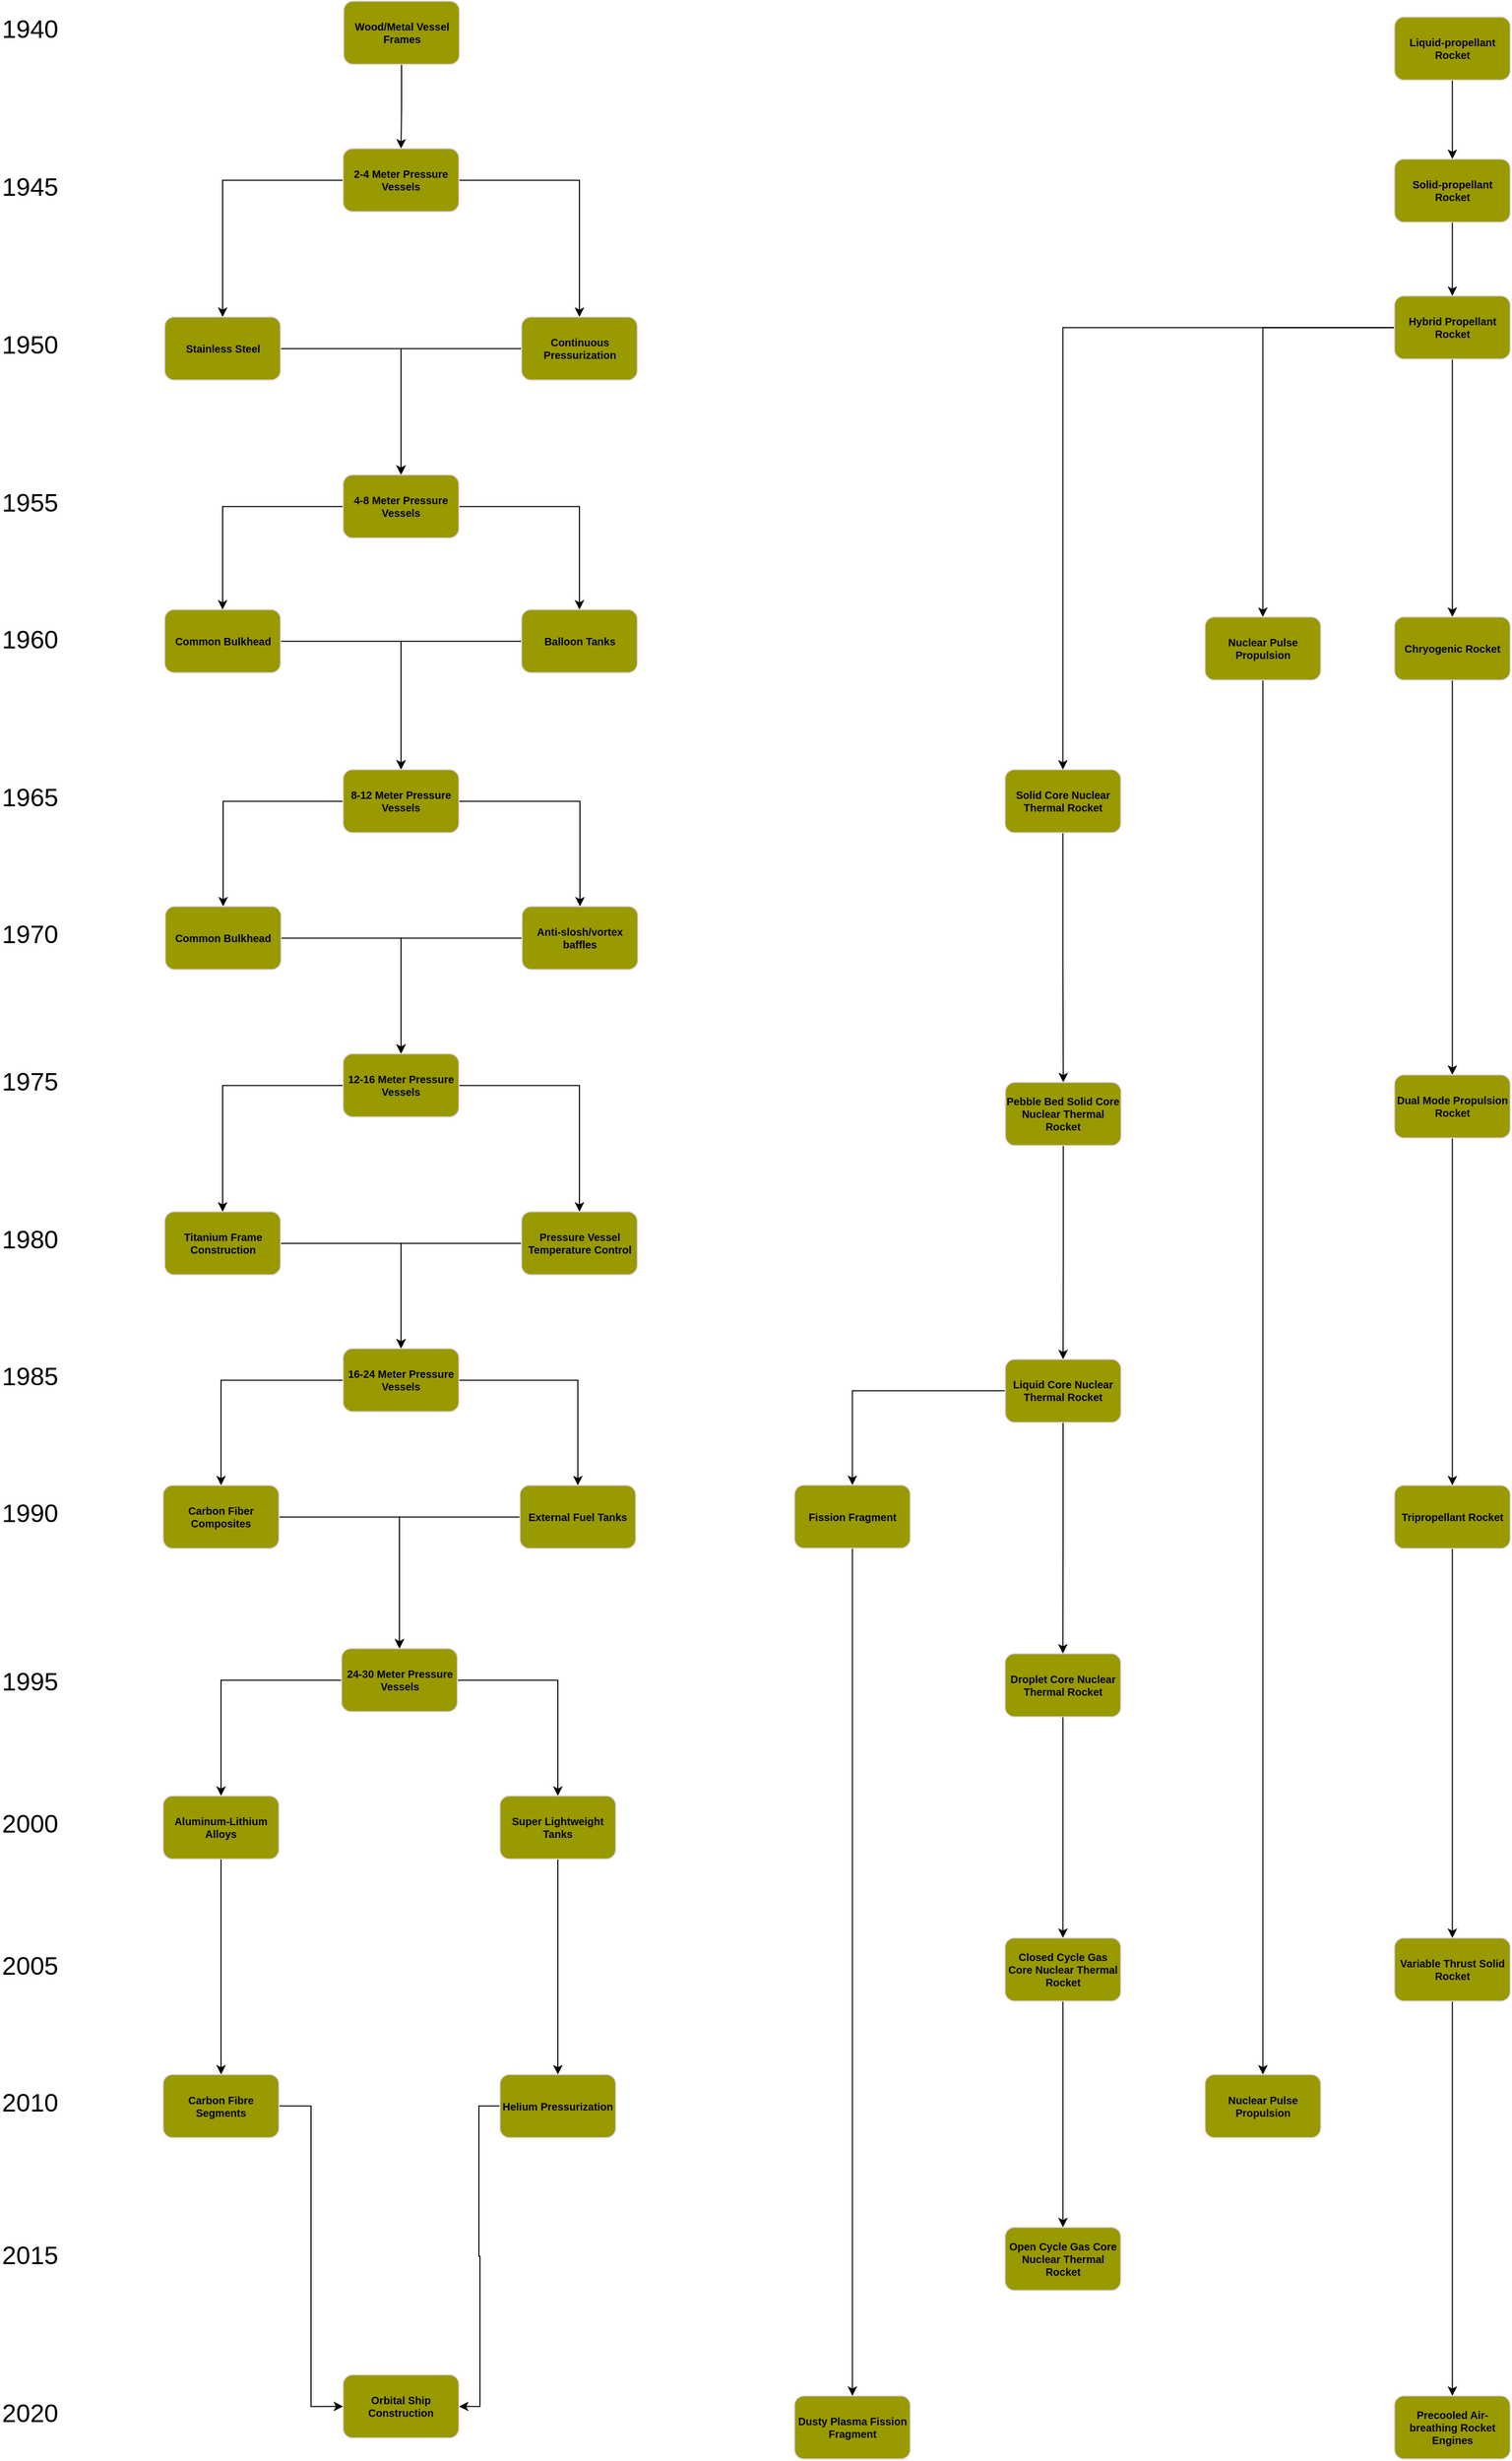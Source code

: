 <mxfile version="14.1.8" type="device" pages="2"><diagram id="tm_AFtQzLGBOamoN6D8a" name="Currently Implemented"><mxGraphModel dx="1691" dy="-291" grid="1" gridSize="10" guides="1" tooltips="1" connect="1" arrows="1" fold="1" page="1" pageScale="1" pageWidth="850" pageHeight="1100" math="0" shadow="0"><root><mxCell id="0"/><mxCell id="1" parent="0"/><mxCell id="eTbBVVkL-sIqyQkOlMDA-1" value="&lt;font style=&quot;font-size: 24px&quot;&gt;2005&lt;/font&gt;" style="text;html=1;resizable=0;points=[];autosize=1;align=left;verticalAlign=top;spacingTop=-4;" vertex="1" parent="1"><mxGeometry x="-795" y="2965" width="70" height="20" as="geometry"/></mxCell><mxCell id="eTbBVVkL-sIqyQkOlMDA-2" value="&lt;font style=&quot;font-size: 24px&quot;&gt;2000&lt;/font&gt;" style="text;html=1;resizable=0;points=[];autosize=1;align=left;verticalAlign=top;spacingTop=-4;" vertex="1" parent="1"><mxGeometry x="-795" y="2830" width="70" height="20" as="geometry"/></mxCell><mxCell id="eTbBVVkL-sIqyQkOlMDA-3" value="&lt;font style=&quot;font-size: 24px&quot;&gt;1995&lt;/font&gt;" style="text;html=1;resizable=0;points=[];autosize=1;align=left;verticalAlign=top;spacingTop=-4;" vertex="1" parent="1"><mxGeometry x="-795" y="2695" width="70" height="20" as="geometry"/></mxCell><mxCell id="eTbBVVkL-sIqyQkOlMDA-4" value="&lt;font style=&quot;font-size: 24px&quot;&gt;1990&lt;/font&gt;" style="text;html=1;resizable=0;points=[];autosize=1;align=left;verticalAlign=top;spacingTop=-4;" vertex="1" parent="1"><mxGeometry x="-795" y="2535" width="70" height="20" as="geometry"/></mxCell><mxCell id="eTbBVVkL-sIqyQkOlMDA-5" value="&lt;font style=&quot;font-size: 24px&quot;&gt;1985&lt;/font&gt;" style="text;html=1;resizable=0;points=[];autosize=1;align=left;verticalAlign=top;spacingTop=-4;" vertex="1" parent="1"><mxGeometry x="-795" y="2405" width="70" height="20" as="geometry"/></mxCell><mxCell id="eTbBVVkL-sIqyQkOlMDA-6" value="&lt;font style=&quot;font-size: 24px&quot;&gt;1980&lt;/font&gt;" style="text;html=1;resizable=0;points=[];autosize=1;align=left;verticalAlign=top;spacingTop=-4;" vertex="1" parent="1"><mxGeometry x="-795" y="2275" width="70" height="20" as="geometry"/></mxCell><mxCell id="eTbBVVkL-sIqyQkOlMDA-7" value="&lt;font style=&quot;font-size: 24px&quot;&gt;1975&lt;/font&gt;" style="text;html=1;resizable=0;points=[];autosize=1;align=left;verticalAlign=top;spacingTop=-4;" vertex="1" parent="1"><mxGeometry x="-795" y="2125" width="70" height="20" as="geometry"/></mxCell><mxCell id="eTbBVVkL-sIqyQkOlMDA-8" value="&lt;font style=&quot;font-size: 24px&quot;&gt;1970&lt;/font&gt;" style="text;html=1;resizable=0;points=[];autosize=1;align=left;verticalAlign=top;spacingTop=-4;" vertex="1" parent="1"><mxGeometry x="-795" y="1985" width="70" height="20" as="geometry"/></mxCell><mxCell id="eTbBVVkL-sIqyQkOlMDA-9" value="&lt;font style=&quot;font-size: 24px&quot;&gt;1965&lt;/font&gt;" style="text;html=1;resizable=0;points=[];autosize=1;align=left;verticalAlign=top;spacingTop=-4;" vertex="1" parent="1"><mxGeometry x="-795" y="1855" width="70" height="20" as="geometry"/></mxCell><mxCell id="eTbBVVkL-sIqyQkOlMDA-10" value="&lt;font style=&quot;font-size: 24px&quot;&gt;1960&lt;/font&gt;" style="text;html=1;resizable=0;points=[];autosize=1;align=left;verticalAlign=top;spacingTop=-4;" vertex="1" parent="1"><mxGeometry x="-795" y="1705" width="70" height="20" as="geometry"/></mxCell><mxCell id="eTbBVVkL-sIqyQkOlMDA-11" value="&lt;font style=&quot;font-size: 24px&quot;&gt;2010&lt;/font&gt;" style="text;html=1;resizable=0;points=[];autosize=1;align=left;verticalAlign=top;spacingTop=-4;" vertex="1" parent="1"><mxGeometry x="-795" y="3095" width="70" height="20" as="geometry"/></mxCell><mxCell id="eTbBVVkL-sIqyQkOlMDA-12" value="&lt;font style=&quot;font-size: 24px&quot;&gt;2015&lt;/font&gt;" style="text;html=1;resizable=0;points=[];autosize=1;align=left;verticalAlign=top;spacingTop=-4;" vertex="1" parent="1"><mxGeometry x="-795" y="3240" width="70" height="20" as="geometry"/></mxCell><mxCell id="eTbBVVkL-sIqyQkOlMDA-13" value="&lt;font style=&quot;font-size: 24px&quot;&gt;2020&lt;/font&gt;" style="text;html=1;resizable=0;points=[];autosize=1;align=left;verticalAlign=top;spacingTop=-4;" vertex="1" parent="1"><mxGeometry x="-795" y="3390" width="70" height="20" as="geometry"/></mxCell><mxCell id="eTbBVVkL-sIqyQkOlMDA-14" value="&lt;font style=&quot;font-size: 24px&quot;&gt;1955&lt;/font&gt;" style="text;html=1;resizable=0;points=[];autosize=1;align=left;verticalAlign=top;spacingTop=-4;" vertex="1" parent="1"><mxGeometry x="-795" y="1575" width="70" height="20" as="geometry"/></mxCell><mxCell id="eTbBVVkL-sIqyQkOlMDA-15" value="&lt;font style=&quot;font-size: 24px&quot;&gt;1950&lt;/font&gt;" style="text;html=1;resizable=0;points=[];autosize=1;align=left;verticalAlign=top;spacingTop=-4;" vertex="1" parent="1"><mxGeometry x="-795" y="1425" width="70" height="20" as="geometry"/></mxCell><mxCell id="eTbBVVkL-sIqyQkOlMDA-16" value="&lt;font style=&quot;font-size: 24px&quot;&gt;1945&lt;/font&gt;" style="text;html=1;resizable=0;points=[];autosize=1;align=left;verticalAlign=top;spacingTop=-4;" vertex="1" parent="1"><mxGeometry x="-795" y="1275" width="70" height="20" as="geometry"/></mxCell><mxCell id="eTbBVVkL-sIqyQkOlMDA-17" value="&lt;font style=&quot;font-size: 24px&quot;&gt;1940&lt;/font&gt;" style="text;html=1;resizable=0;points=[];autosize=1;align=left;verticalAlign=top;spacingTop=-4;" vertex="1" parent="1"><mxGeometry x="-795" y="1125" width="70" height="20" as="geometry"/></mxCell><mxCell id="eTbBVVkL-sIqyQkOlMDA-18" style="edgeStyle=orthogonalEdgeStyle;rounded=0;orthogonalLoop=1;jettySize=auto;html=1;" edge="1" parent="1" source="eTbBVVkL-sIqyQkOlMDA-19" target="eTbBVVkL-sIqyQkOlMDA-22"><mxGeometry relative="1" as="geometry"/></mxCell><mxCell id="eTbBVVkL-sIqyQkOlMDA-19" value="&lt;b&gt;Wood/Metal Vessel Frames&lt;br&gt;&lt;/b&gt;" style="rounded=1;whiteSpace=wrap;html=1;strokeColor=#E1D5E7;fillColor=#999900;gradientColor=none;fontSize=10;align=center;" vertex="1" parent="1"><mxGeometry x="-468.5" y="1115.167" width="110" height="60" as="geometry"/></mxCell><mxCell id="eTbBVVkL-sIqyQkOlMDA-20" style="edgeStyle=orthogonalEdgeStyle;rounded=0;orthogonalLoop=1;jettySize=auto;html=1;" edge="1" parent="1" source="eTbBVVkL-sIqyQkOlMDA-22" target="eTbBVVkL-sIqyQkOlMDA-26"><mxGeometry relative="1" as="geometry"/></mxCell><mxCell id="eTbBVVkL-sIqyQkOlMDA-21" style="edgeStyle=orthogonalEdgeStyle;rounded=0;orthogonalLoop=1;jettySize=auto;html=1;" edge="1" parent="1" source="eTbBVVkL-sIqyQkOlMDA-22" target="eTbBVVkL-sIqyQkOlMDA-24"><mxGeometry relative="1" as="geometry"/></mxCell><mxCell id="eTbBVVkL-sIqyQkOlMDA-22" value="&lt;b&gt;2-4 Meter Pressure Vessels&lt;br&gt;&lt;/b&gt;" style="rounded=1;whiteSpace=wrap;html=1;strokeColor=#E1D5E7;fillColor=#999900;gradientColor=none;fontSize=10;align=center;" vertex="1" parent="1"><mxGeometry x="-469" y="1255.167" width="110" height="60" as="geometry"/></mxCell><mxCell id="eTbBVVkL-sIqyQkOlMDA-23" style="edgeStyle=orthogonalEdgeStyle;rounded=0;orthogonalLoop=1;jettySize=auto;html=1;" edge="1" parent="1" source="eTbBVVkL-sIqyQkOlMDA-24" target="eTbBVVkL-sIqyQkOlMDA-29"><mxGeometry relative="1" as="geometry"/></mxCell><mxCell id="eTbBVVkL-sIqyQkOlMDA-24" value="&lt;b&gt;Continuous Pressurization&lt;br&gt;&lt;/b&gt;" style="rounded=1;whiteSpace=wrap;html=1;strokeColor=#E1D5E7;fillColor=#999900;gradientColor=none;fontSize=10;align=center;" vertex="1" parent="1"><mxGeometry x="-299.5" y="1415.167" width="110" height="60" as="geometry"/></mxCell><mxCell id="eTbBVVkL-sIqyQkOlMDA-25" style="edgeStyle=orthogonalEdgeStyle;rounded=0;orthogonalLoop=1;jettySize=auto;html=1;" edge="1" parent="1" source="eTbBVVkL-sIqyQkOlMDA-26" target="eTbBVVkL-sIqyQkOlMDA-29"><mxGeometry relative="1" as="geometry"/></mxCell><mxCell id="eTbBVVkL-sIqyQkOlMDA-26" value="&lt;b&gt;Stainless Steel&lt;br&gt;&lt;/b&gt;" style="rounded=1;whiteSpace=wrap;html=1;strokeColor=#E1D5E7;fillColor=#999900;gradientColor=none;fontSize=10;align=center;" vertex="1" parent="1"><mxGeometry x="-638.5" y="1415.167" width="110" height="60" as="geometry"/></mxCell><mxCell id="eTbBVVkL-sIqyQkOlMDA-27" style="edgeStyle=orthogonalEdgeStyle;rounded=0;orthogonalLoop=1;jettySize=auto;html=1;" edge="1" parent="1" source="eTbBVVkL-sIqyQkOlMDA-29" target="eTbBVVkL-sIqyQkOlMDA-33"><mxGeometry relative="1" as="geometry"/></mxCell><mxCell id="eTbBVVkL-sIqyQkOlMDA-28" style="edgeStyle=orthogonalEdgeStyle;rounded=0;orthogonalLoop=1;jettySize=auto;html=1;" edge="1" parent="1" source="eTbBVVkL-sIqyQkOlMDA-29" target="eTbBVVkL-sIqyQkOlMDA-31"><mxGeometry relative="1" as="geometry"/></mxCell><mxCell id="eTbBVVkL-sIqyQkOlMDA-29" value="&lt;b&gt;4-8 Meter Pressure Vessels&lt;/b&gt;&lt;b&gt;&lt;br&gt;&lt;/b&gt;" style="rounded=1;whiteSpace=wrap;html=1;strokeColor=#E1D5E7;fillColor=#999900;gradientColor=none;fontSize=10;align=center;" vertex="1" parent="1"><mxGeometry x="-469" y="1565.167" width="110" height="60" as="geometry"/></mxCell><mxCell id="eTbBVVkL-sIqyQkOlMDA-30" style="edgeStyle=orthogonalEdgeStyle;rounded=0;orthogonalLoop=1;jettySize=auto;html=1;" edge="1" parent="1" source="eTbBVVkL-sIqyQkOlMDA-31" target="eTbBVVkL-sIqyQkOlMDA-36"><mxGeometry relative="1" as="geometry"/></mxCell><mxCell id="eTbBVVkL-sIqyQkOlMDA-31" value="&lt;b&gt;Balloon Tanks&lt;/b&gt;&lt;b&gt;&lt;br&gt;&lt;/b&gt;" style="rounded=1;whiteSpace=wrap;html=1;strokeColor=#E1D5E7;fillColor=#999900;gradientColor=none;fontSize=10;align=center;" vertex="1" parent="1"><mxGeometry x="-299.5" y="1693.167" width="110" height="60" as="geometry"/></mxCell><mxCell id="eTbBVVkL-sIqyQkOlMDA-32" style="edgeStyle=orthogonalEdgeStyle;rounded=0;orthogonalLoop=1;jettySize=auto;html=1;" edge="1" parent="1" source="eTbBVVkL-sIqyQkOlMDA-33" target="eTbBVVkL-sIqyQkOlMDA-36"><mxGeometry relative="1" as="geometry"/></mxCell><mxCell id="eTbBVVkL-sIqyQkOlMDA-33" value="&lt;b&gt;Common Bulkhead&lt;/b&gt;&lt;b&gt;&lt;br&gt;&lt;/b&gt;" style="rounded=1;whiteSpace=wrap;html=1;strokeColor=#E1D5E7;fillColor=#999900;gradientColor=none;fontSize=10;align=center;" vertex="1" parent="1"><mxGeometry x="-638.5" y="1693.167" width="110" height="60" as="geometry"/></mxCell><mxCell id="eTbBVVkL-sIqyQkOlMDA-34" style="edgeStyle=orthogonalEdgeStyle;rounded=0;orthogonalLoop=1;jettySize=auto;html=1;" edge="1" parent="1" source="eTbBVVkL-sIqyQkOlMDA-36" target="eTbBVVkL-sIqyQkOlMDA-38"><mxGeometry relative="1" as="geometry"/></mxCell><mxCell id="eTbBVVkL-sIqyQkOlMDA-35" style="edgeStyle=orthogonalEdgeStyle;rounded=0;orthogonalLoop=1;jettySize=auto;html=1;" edge="1" parent="1" source="eTbBVVkL-sIqyQkOlMDA-36" target="eTbBVVkL-sIqyQkOlMDA-40"><mxGeometry relative="1" as="geometry"/></mxCell><mxCell id="eTbBVVkL-sIqyQkOlMDA-36" value="&lt;b&gt;8-12 Meter Pressure Vessels&lt;/b&gt;&lt;b&gt;&lt;br&gt;&lt;/b&gt;" style="rounded=1;whiteSpace=wrap;html=1;strokeColor=#E1D5E7;fillColor=#999900;gradientColor=none;fontSize=10;align=center;" vertex="1" parent="1"><mxGeometry x="-469" y="1845.167" width="110" height="60" as="geometry"/></mxCell><mxCell id="eTbBVVkL-sIqyQkOlMDA-37" style="edgeStyle=orthogonalEdgeStyle;rounded=0;orthogonalLoop=1;jettySize=auto;html=1;" edge="1" parent="1" source="eTbBVVkL-sIqyQkOlMDA-38" target="eTbBVVkL-sIqyQkOlMDA-43"><mxGeometry relative="1" as="geometry"/></mxCell><mxCell id="eTbBVVkL-sIqyQkOlMDA-38" value="&lt;b&gt;Anti-slosh/vortex baffles&lt;/b&gt;&lt;b&gt;&lt;br&gt;&lt;/b&gt;" style="rounded=1;whiteSpace=wrap;html=1;strokeColor=#E1D5E7;fillColor=#999900;gradientColor=none;fontSize=10;align=center;" vertex="1" parent="1"><mxGeometry x="-299" y="1975.167" width="110" height="60" as="geometry"/></mxCell><mxCell id="eTbBVVkL-sIqyQkOlMDA-39" style="edgeStyle=orthogonalEdgeStyle;rounded=0;orthogonalLoop=1;jettySize=auto;html=1;" edge="1" parent="1" source="eTbBVVkL-sIqyQkOlMDA-40" target="eTbBVVkL-sIqyQkOlMDA-43"><mxGeometry relative="1" as="geometry"/></mxCell><mxCell id="eTbBVVkL-sIqyQkOlMDA-40" value="&lt;b&gt;Common Bulkhead&lt;/b&gt;&lt;b&gt;&lt;br&gt;&lt;/b&gt;" style="rounded=1;whiteSpace=wrap;html=1;strokeColor=#E1D5E7;fillColor=#999900;gradientColor=none;fontSize=10;align=center;" vertex="1" parent="1"><mxGeometry x="-638" y="1975.167" width="110" height="60" as="geometry"/></mxCell><mxCell id="eTbBVVkL-sIqyQkOlMDA-41" style="edgeStyle=orthogonalEdgeStyle;rounded=0;orthogonalLoop=1;jettySize=auto;html=1;" edge="1" parent="1" source="eTbBVVkL-sIqyQkOlMDA-43" target="eTbBVVkL-sIqyQkOlMDA-45"><mxGeometry relative="1" as="geometry"/></mxCell><mxCell id="eTbBVVkL-sIqyQkOlMDA-42" style="edgeStyle=orthogonalEdgeStyle;rounded=0;orthogonalLoop=1;jettySize=auto;html=1;" edge="1" parent="1" source="eTbBVVkL-sIqyQkOlMDA-43" target="eTbBVVkL-sIqyQkOlMDA-47"><mxGeometry relative="1" as="geometry"/></mxCell><mxCell id="eTbBVVkL-sIqyQkOlMDA-43" value="&lt;b&gt;12-16 Meter Pressure Vessels&lt;/b&gt;&lt;b&gt;&lt;br&gt;&lt;/b&gt;" style="rounded=1;whiteSpace=wrap;html=1;strokeColor=#E1D5E7;fillColor=#999900;gradientColor=none;fontSize=10;align=center;" vertex="1" parent="1"><mxGeometry x="-469" y="2115.167" width="110" height="60" as="geometry"/></mxCell><mxCell id="eTbBVVkL-sIqyQkOlMDA-44" style="edgeStyle=orthogonalEdgeStyle;rounded=0;orthogonalLoop=1;jettySize=auto;html=1;" edge="1" parent="1" source="eTbBVVkL-sIqyQkOlMDA-45" target="eTbBVVkL-sIqyQkOlMDA-50"><mxGeometry relative="1" as="geometry"/></mxCell><mxCell id="eTbBVVkL-sIqyQkOlMDA-45" value="&lt;b&gt;Titanium Frame Construction&lt;br&gt;&lt;/b&gt;" style="rounded=1;whiteSpace=wrap;html=1;strokeColor=#E1D5E7;fillColor=#999900;gradientColor=none;fontSize=10;align=center;" vertex="1" parent="1"><mxGeometry x="-638.5" y="2265.167" width="110" height="60" as="geometry"/></mxCell><mxCell id="eTbBVVkL-sIqyQkOlMDA-46" style="edgeStyle=orthogonalEdgeStyle;rounded=0;orthogonalLoop=1;jettySize=auto;html=1;" edge="1" parent="1" source="eTbBVVkL-sIqyQkOlMDA-47" target="eTbBVVkL-sIqyQkOlMDA-50"><mxGeometry relative="1" as="geometry"/></mxCell><mxCell id="eTbBVVkL-sIqyQkOlMDA-47" value="&lt;b&gt;Pressure Vessel Temperature Control&lt;/b&gt;&lt;b&gt;&lt;br&gt;&lt;/b&gt;" style="rounded=1;whiteSpace=wrap;html=1;strokeColor=#E1D5E7;fillColor=#999900;gradientColor=none;fontSize=10;align=center;" vertex="1" parent="1"><mxGeometry x="-299.5" y="2265.167" width="110" height="60" as="geometry"/></mxCell><mxCell id="eTbBVVkL-sIqyQkOlMDA-48" style="edgeStyle=orthogonalEdgeStyle;rounded=0;orthogonalLoop=1;jettySize=auto;html=1;" edge="1" parent="1" source="eTbBVVkL-sIqyQkOlMDA-50" target="eTbBVVkL-sIqyQkOlMDA-52"><mxGeometry relative="1" as="geometry"/></mxCell><mxCell id="eTbBVVkL-sIqyQkOlMDA-49" style="edgeStyle=orthogonalEdgeStyle;rounded=0;orthogonalLoop=1;jettySize=auto;html=1;" edge="1" parent="1" source="eTbBVVkL-sIqyQkOlMDA-50" target="eTbBVVkL-sIqyQkOlMDA-54"><mxGeometry relative="1" as="geometry"/></mxCell><mxCell id="eTbBVVkL-sIqyQkOlMDA-50" value="&lt;b&gt;16-24 Meter Pressure Vessels&lt;/b&gt;&lt;b&gt;&lt;br&gt;&lt;/b&gt;" style="rounded=1;whiteSpace=wrap;html=1;strokeColor=#E1D5E7;fillColor=#999900;gradientColor=none;fontSize=10;align=center;" vertex="1" parent="1"><mxGeometry x="-469" y="2395.167" width="110" height="60" as="geometry"/></mxCell><mxCell id="eTbBVVkL-sIqyQkOlMDA-51" style="edgeStyle=orthogonalEdgeStyle;rounded=0;orthogonalLoop=1;jettySize=auto;html=1;" edge="1" parent="1" source="eTbBVVkL-sIqyQkOlMDA-52" target="eTbBVVkL-sIqyQkOlMDA-57"><mxGeometry relative="1" as="geometry"/></mxCell><mxCell id="eTbBVVkL-sIqyQkOlMDA-52" value="&lt;b&gt;Carbon Fiber Composites&lt;br&gt;&lt;/b&gt;" style="rounded=1;whiteSpace=wrap;html=1;strokeColor=#E1D5E7;fillColor=#999900;gradientColor=none;fontSize=10;align=center;" vertex="1" parent="1"><mxGeometry x="-640" y="2525.167" width="110" height="60" as="geometry"/></mxCell><mxCell id="eTbBVVkL-sIqyQkOlMDA-53" style="edgeStyle=orthogonalEdgeStyle;rounded=0;orthogonalLoop=1;jettySize=auto;html=1;" edge="1" parent="1" source="eTbBVVkL-sIqyQkOlMDA-54" target="eTbBVVkL-sIqyQkOlMDA-57"><mxGeometry relative="1" as="geometry"/></mxCell><mxCell id="eTbBVVkL-sIqyQkOlMDA-54" value="&lt;b&gt;External Fuel Tanks&lt;br&gt;&lt;/b&gt;" style="rounded=1;whiteSpace=wrap;html=1;strokeColor=#E1D5E7;fillColor=#999900;gradientColor=none;fontSize=10;align=center;" vertex="1" parent="1"><mxGeometry x="-301" y="2525.167" width="110" height="60" as="geometry"/></mxCell><mxCell id="eTbBVVkL-sIqyQkOlMDA-55" style="edgeStyle=orthogonalEdgeStyle;rounded=0;orthogonalLoop=1;jettySize=auto;html=1;" edge="1" parent="1" source="eTbBVVkL-sIqyQkOlMDA-57" target="eTbBVVkL-sIqyQkOlMDA-61"><mxGeometry relative="1" as="geometry"/></mxCell><mxCell id="eTbBVVkL-sIqyQkOlMDA-56" style="edgeStyle=orthogonalEdgeStyle;rounded=0;orthogonalLoop=1;jettySize=auto;html=1;" edge="1" parent="1" source="eTbBVVkL-sIqyQkOlMDA-57" target="eTbBVVkL-sIqyQkOlMDA-59"><mxGeometry relative="1" as="geometry"/></mxCell><mxCell id="eTbBVVkL-sIqyQkOlMDA-57" value="&lt;b&gt;24-30 Meter Pressure Vessels&lt;/b&gt;&lt;b&gt;&lt;br&gt;&lt;/b&gt;" style="rounded=1;whiteSpace=wrap;html=1;strokeColor=#E1D5E7;fillColor=#999900;gradientColor=none;fontSize=10;align=center;" vertex="1" parent="1"><mxGeometry x="-470.5" y="2680.167" width="110" height="60" as="geometry"/></mxCell><mxCell id="eTbBVVkL-sIqyQkOlMDA-58" style="edgeStyle=orthogonalEdgeStyle;rounded=0;orthogonalLoop=1;jettySize=auto;html=1;" edge="1" parent="1" source="eTbBVVkL-sIqyQkOlMDA-59" target="eTbBVVkL-sIqyQkOlMDA-65"><mxGeometry relative="1" as="geometry"/></mxCell><mxCell id="eTbBVVkL-sIqyQkOlMDA-59" value="&lt;b&gt;Super Lightweight Tanks&lt;/b&gt;&lt;b&gt;&lt;br&gt;&lt;/b&gt;" style="rounded=1;whiteSpace=wrap;html=1;strokeColor=#E1D5E7;fillColor=#999900;gradientColor=none;fontSize=10;align=center;" vertex="1" parent="1"><mxGeometry x="-320" y="2820.167" width="110" height="60" as="geometry"/></mxCell><mxCell id="eTbBVVkL-sIqyQkOlMDA-60" style="edgeStyle=orthogonalEdgeStyle;rounded=0;orthogonalLoop=1;jettySize=auto;html=1;" edge="1" parent="1" source="eTbBVVkL-sIqyQkOlMDA-61" target="eTbBVVkL-sIqyQkOlMDA-63"><mxGeometry relative="1" as="geometry"/></mxCell><mxCell id="eTbBVVkL-sIqyQkOlMDA-61" value="&lt;b&gt;Aluminum-Lithium Alloys&lt;br&gt;&lt;/b&gt;" style="rounded=1;whiteSpace=wrap;html=1;strokeColor=#E1D5E7;fillColor=#999900;gradientColor=none;fontSize=10;align=center;" vertex="1" parent="1"><mxGeometry x="-640" y="2820.167" width="110" height="60" as="geometry"/></mxCell><mxCell id="eTbBVVkL-sIqyQkOlMDA-62" style="edgeStyle=orthogonalEdgeStyle;rounded=0;orthogonalLoop=1;jettySize=auto;html=1;entryX=0;entryY=0.5;entryDx=0;entryDy=0;" edge="1" parent="1" source="eTbBVVkL-sIqyQkOlMDA-63" target="eTbBVVkL-sIqyQkOlMDA-66"><mxGeometry relative="1" as="geometry"/></mxCell><mxCell id="eTbBVVkL-sIqyQkOlMDA-63" value="&lt;b&gt;Carbon Fibre Segments&lt;/b&gt;&lt;b&gt;&lt;br&gt;&lt;/b&gt;" style="rounded=1;whiteSpace=wrap;html=1;strokeColor=#E1D5E7;fillColor=#999900;gradientColor=none;fontSize=10;align=center;" vertex="1" parent="1"><mxGeometry x="-640" y="3084.814" width="110" height="60" as="geometry"/></mxCell><mxCell id="eTbBVVkL-sIqyQkOlMDA-64" style="edgeStyle=orthogonalEdgeStyle;rounded=0;orthogonalLoop=1;jettySize=auto;html=1;entryX=1;entryY=0.5;entryDx=0;entryDy=0;" edge="1" parent="1" source="eTbBVVkL-sIqyQkOlMDA-65" target="eTbBVVkL-sIqyQkOlMDA-66"><mxGeometry relative="1" as="geometry"/></mxCell><mxCell id="eTbBVVkL-sIqyQkOlMDA-65" value="&lt;b&gt;Helium Pressurization&lt;/b&gt;&lt;b&gt;&lt;br&gt;&lt;/b&gt;" style="rounded=1;whiteSpace=wrap;html=1;strokeColor=#E1D5E7;fillColor=#999900;gradientColor=none;fontSize=10;align=center;" vertex="1" parent="1"><mxGeometry x="-320" y="3084.814" width="110" height="60" as="geometry"/></mxCell><mxCell id="eTbBVVkL-sIqyQkOlMDA-66" value="&lt;b&gt;Orbital Ship Construction&lt;br&gt;&lt;/b&gt;" style="rounded=1;whiteSpace=wrap;html=1;strokeColor=#E1D5E7;fillColor=#999900;gradientColor=none;fontSize=10;align=center;" vertex="1" parent="1"><mxGeometry x="-469" y="3370.167" width="110" height="60" as="geometry"/></mxCell><mxCell id="eTbBVVkL-sIqyQkOlMDA-67" style="edgeStyle=orthogonalEdgeStyle;rounded=0;orthogonalLoop=1;jettySize=auto;html=1;" edge="1" parent="1" source="eTbBVVkL-sIqyQkOlMDA-68" target="eTbBVVkL-sIqyQkOlMDA-74"><mxGeometry relative="1" as="geometry"/></mxCell><mxCell id="eTbBVVkL-sIqyQkOlMDA-68" value="&lt;b&gt;Liquid-propellant Rocket&lt;br&gt;&lt;/b&gt;" style="rounded=1;whiteSpace=wrap;html=1;strokeColor=#E1D5E7;fillColor=#999900;gradientColor=none;fontSize=10;align=center;" vertex="1" parent="1"><mxGeometry x="529.833" y="1130.167" width="110" height="60" as="geometry"/></mxCell><mxCell id="eTbBVVkL-sIqyQkOlMDA-69" style="edgeStyle=orthogonalEdgeStyle;rounded=0;orthogonalLoop=1;jettySize=auto;html=1;" edge="1" parent="1" source="eTbBVVkL-sIqyQkOlMDA-72" target="eTbBVVkL-sIqyQkOlMDA-78"><mxGeometry relative="1" as="geometry"/></mxCell><mxCell id="eTbBVVkL-sIqyQkOlMDA-70" style="edgeStyle=orthogonalEdgeStyle;rounded=0;orthogonalLoop=1;jettySize=auto;html=1;" edge="1" parent="1" source="eTbBVVkL-sIqyQkOlMDA-72" target="eTbBVVkL-sIqyQkOlMDA-93"><mxGeometry relative="1" as="geometry"/></mxCell><mxCell id="eTbBVVkL-sIqyQkOlMDA-71" style="edgeStyle=orthogonalEdgeStyle;rounded=0;orthogonalLoop=1;jettySize=auto;html=1;" edge="1" parent="1" source="eTbBVVkL-sIqyQkOlMDA-72" target="eTbBVVkL-sIqyQkOlMDA-76"><mxGeometry relative="1" as="geometry"/></mxCell><mxCell id="eTbBVVkL-sIqyQkOlMDA-72" value="&lt;b&gt;Hybrid Propellant Rocket&lt;br&gt;&lt;/b&gt;" style="rounded=1;whiteSpace=wrap;html=1;strokeColor=#E1D5E7;fillColor=#999900;gradientColor=none;fontSize=10;align=center;" vertex="1" parent="1"><mxGeometry x="529.833" y="1395.167" width="110" height="60" as="geometry"/></mxCell><mxCell id="eTbBVVkL-sIqyQkOlMDA-73" style="edgeStyle=orthogonalEdgeStyle;rounded=0;orthogonalLoop=1;jettySize=auto;html=1;" edge="1" parent="1" source="eTbBVVkL-sIqyQkOlMDA-74" target="eTbBVVkL-sIqyQkOlMDA-72"><mxGeometry relative="1" as="geometry"/></mxCell><mxCell id="eTbBVVkL-sIqyQkOlMDA-74" value="&lt;b&gt;Solid-propellant Rocket&lt;/b&gt;&lt;b&gt;&lt;br&gt;&lt;/b&gt;" style="rounded=1;whiteSpace=wrap;html=1;strokeColor=#E1D5E7;fillColor=#999900;gradientColor=none;fontSize=10;align=center;" vertex="1" parent="1"><mxGeometry x="529.833" y="1265.167" width="110" height="60" as="geometry"/></mxCell><mxCell id="eTbBVVkL-sIqyQkOlMDA-75" style="edgeStyle=orthogonalEdgeStyle;rounded=0;orthogonalLoop=1;jettySize=auto;html=1;" edge="1" parent="1" source="eTbBVVkL-sIqyQkOlMDA-76" target="eTbBVVkL-sIqyQkOlMDA-101"><mxGeometry relative="1" as="geometry"/></mxCell><mxCell id="eTbBVVkL-sIqyQkOlMDA-76" value="&lt;b&gt;Nuclear Pulse Propulsion&lt;/b&gt;&lt;b&gt;&lt;br&gt;&lt;/b&gt;" style="rounded=1;whiteSpace=wrap;html=1;strokeColor=#E1D5E7;fillColor=#999900;gradientColor=none;fontSize=10;align=center;" vertex="1" parent="1"><mxGeometry x="349.833" y="1700.167" width="110" height="60" as="geometry"/></mxCell><mxCell id="eTbBVVkL-sIqyQkOlMDA-77" style="edgeStyle=orthogonalEdgeStyle;rounded=0;orthogonalLoop=1;jettySize=auto;html=1;" edge="1" parent="1" source="eTbBVVkL-sIqyQkOlMDA-78" target="eTbBVVkL-sIqyQkOlMDA-80"><mxGeometry relative="1" as="geometry"/></mxCell><mxCell id="eTbBVVkL-sIqyQkOlMDA-78" value="&lt;b&gt;Solid Core Nuclear Thermal Rocket&lt;br&gt;&lt;/b&gt;" style="rounded=1;whiteSpace=wrap;html=1;strokeColor=#E1D5E7;fillColor=#999900;gradientColor=none;fontSize=10;align=center;" vertex="1" parent="1"><mxGeometry x="159.833" y="1845.167" width="110" height="60" as="geometry"/></mxCell><mxCell id="eTbBVVkL-sIqyQkOlMDA-79" style="edgeStyle=orthogonalEdgeStyle;rounded=0;orthogonalLoop=1;jettySize=auto;html=1;" edge="1" parent="1" source="eTbBVVkL-sIqyQkOlMDA-80" target="eTbBVVkL-sIqyQkOlMDA-83"><mxGeometry relative="1" as="geometry"/></mxCell><mxCell id="eTbBVVkL-sIqyQkOlMDA-80" value="&lt;b&gt;Pebble Bed Solid Core Nuclear Thermal Rocket&lt;br&gt;&lt;/b&gt;" style="rounded=1;whiteSpace=wrap;html=1;strokeColor=#E1D5E7;fillColor=#999900;gradientColor=none;fontSize=10;align=center;" vertex="1" parent="1"><mxGeometry x="160.157" y="2142.255" width="110" height="60" as="geometry"/></mxCell><mxCell id="eTbBVVkL-sIqyQkOlMDA-81" style="edgeStyle=orthogonalEdgeStyle;rounded=0;orthogonalLoop=1;jettySize=auto;html=1;" edge="1" parent="1" source="eTbBVVkL-sIqyQkOlMDA-83" target="eTbBVVkL-sIqyQkOlMDA-85"><mxGeometry relative="1" as="geometry"/></mxCell><mxCell id="eTbBVVkL-sIqyQkOlMDA-82" style="edgeStyle=orthogonalEdgeStyle;rounded=0;orthogonalLoop=1;jettySize=auto;html=1;" edge="1" parent="1" source="eTbBVVkL-sIqyQkOlMDA-83" target="eTbBVVkL-sIqyQkOlMDA-91"><mxGeometry relative="1" as="geometry"/></mxCell><mxCell id="eTbBVVkL-sIqyQkOlMDA-83" value="&lt;b&gt;Liquid Core Nuclear Thermal Rocket&lt;br&gt;&lt;/b&gt;" style="rounded=1;whiteSpace=wrap;html=1;strokeColor=#E1D5E7;fillColor=#999900;gradientColor=none;fontSize=10;align=center;" vertex="1" parent="1"><mxGeometry x="160.039" y="2405.333" width="110" height="60" as="geometry"/></mxCell><mxCell id="eTbBVVkL-sIqyQkOlMDA-84" style="edgeStyle=orthogonalEdgeStyle;rounded=0;orthogonalLoop=1;jettySize=auto;html=1;" edge="1" parent="1" source="eTbBVVkL-sIqyQkOlMDA-85" target="eTbBVVkL-sIqyQkOlMDA-87"><mxGeometry relative="1" as="geometry"/></mxCell><mxCell id="eTbBVVkL-sIqyQkOlMDA-85" value="&lt;b&gt;Droplet Core Nuclear Thermal Rocket&lt;br&gt;&lt;/b&gt;" style="rounded=1;whiteSpace=wrap;html=1;strokeColor=#E1D5E7;fillColor=#999900;gradientColor=none;fontSize=10;align=center;" vertex="1" parent="1"><mxGeometry x="159.833" y="2684.98" width="110" height="60" as="geometry"/></mxCell><mxCell id="eTbBVVkL-sIqyQkOlMDA-86" style="edgeStyle=orthogonalEdgeStyle;rounded=0;orthogonalLoop=1;jettySize=auto;html=1;" edge="1" parent="1" source="eTbBVVkL-sIqyQkOlMDA-87" target="eTbBVVkL-sIqyQkOlMDA-88"><mxGeometry relative="1" as="geometry"/></mxCell><mxCell id="eTbBVVkL-sIqyQkOlMDA-87" value="&lt;b&gt;Closed Cycle Gas Core Nuclear Thermal Rocket&lt;/b&gt;&lt;b&gt;&lt;br&gt;&lt;/b&gt;" style="rounded=1;whiteSpace=wrap;html=1;strokeColor=#E1D5E7;fillColor=#999900;gradientColor=none;fontSize=10;align=center;" vertex="1" parent="1"><mxGeometry x="159.833" y="2955.069" width="110" height="60" as="geometry"/></mxCell><mxCell id="eTbBVVkL-sIqyQkOlMDA-88" value="&lt;b&gt;Open Cycle Gas Core Nuclear Thermal Rocket&lt;/b&gt;&lt;b&gt;&lt;br&gt;&lt;/b&gt;" style="rounded=1;whiteSpace=wrap;html=1;strokeColor=#E1D5E7;fillColor=#999900;gradientColor=none;fontSize=10;align=center;" vertex="1" parent="1"><mxGeometry x="159.833" y="3229.952" width="110" height="60" as="geometry"/></mxCell><mxCell id="eTbBVVkL-sIqyQkOlMDA-89" value="&lt;b&gt;Dusty Plasma Fission Fragment&lt;/b&gt;&lt;b&gt;&lt;br&gt;&lt;/b&gt;" style="rounded=1;whiteSpace=wrap;html=1;strokeColor=#E1D5E7;fillColor=#999900;gradientColor=none;fontSize=10;align=center;" vertex="1" parent="1"><mxGeometry x="-40.167" y="3390.167" width="110" height="60" as="geometry"/></mxCell><mxCell id="eTbBVVkL-sIqyQkOlMDA-90" style="edgeStyle=orthogonalEdgeStyle;rounded=0;orthogonalLoop=1;jettySize=auto;html=1;" edge="1" parent="1" source="eTbBVVkL-sIqyQkOlMDA-91" target="eTbBVVkL-sIqyQkOlMDA-89"><mxGeometry relative="1" as="geometry"/></mxCell><mxCell id="eTbBVVkL-sIqyQkOlMDA-91" value="&lt;b&gt;Fission Fragment&lt;br&gt;&lt;/b&gt;" style="rounded=1;whiteSpace=wrap;html=1;strokeColor=#E1D5E7;fillColor=#999900;gradientColor=none;fontSize=10;align=center;" vertex="1" parent="1"><mxGeometry x="-40.167" y="2524.833" width="110" height="60" as="geometry"/></mxCell><mxCell id="eTbBVVkL-sIqyQkOlMDA-92" style="edgeStyle=orthogonalEdgeStyle;rounded=0;orthogonalLoop=1;jettySize=auto;html=1;" edge="1" parent="1" source="eTbBVVkL-sIqyQkOlMDA-93" target="eTbBVVkL-sIqyQkOlMDA-95"><mxGeometry relative="1" as="geometry"/></mxCell><mxCell id="eTbBVVkL-sIqyQkOlMDA-93" value="&lt;b&gt;Chryogenic Rocket&lt;br&gt;&lt;/b&gt;" style="rounded=1;whiteSpace=wrap;html=1;strokeColor=#E1D5E7;fillColor=#999900;gradientColor=none;fontSize=10;align=center;" vertex="1" parent="1"><mxGeometry x="529.833" y="1700.167" width="110" height="60" as="geometry"/></mxCell><mxCell id="eTbBVVkL-sIqyQkOlMDA-94" style="edgeStyle=orthogonalEdgeStyle;rounded=0;orthogonalLoop=1;jettySize=auto;html=1;" edge="1" parent="1" source="eTbBVVkL-sIqyQkOlMDA-95" target="eTbBVVkL-sIqyQkOlMDA-100"><mxGeometry relative="1" as="geometry"/></mxCell><mxCell id="eTbBVVkL-sIqyQkOlMDA-95" value="&lt;b&gt;Dual Mode Propulsion Rocket&lt;/b&gt;&lt;b&gt;&lt;br&gt;&lt;/b&gt;" style="rounded=1;whiteSpace=wrap;html=1;strokeColor=#E1D5E7;fillColor=#999900;gradientColor=none;fontSize=10;align=center;" vertex="1" parent="1"><mxGeometry x="529.833" y="2135.167" width="110" height="60" as="geometry"/></mxCell><mxCell id="eTbBVVkL-sIqyQkOlMDA-96" style="edgeStyle=orthogonalEdgeStyle;rounded=0;orthogonalLoop=1;jettySize=auto;html=1;" edge="1" parent="1" source="eTbBVVkL-sIqyQkOlMDA-97" target="eTbBVVkL-sIqyQkOlMDA-98"><mxGeometry relative="1" as="geometry"/></mxCell><mxCell id="eTbBVVkL-sIqyQkOlMDA-97" value="&lt;b&gt;Variable Thrust Solid Rocket&lt;br&gt;&lt;/b&gt;" style="rounded=1;whiteSpace=wrap;html=1;strokeColor=#E1D5E7;fillColor=#999900;gradientColor=none;fontSize=10;align=center;" vertex="1" parent="1"><mxGeometry x="529.833" y="2955.167" width="110" height="60" as="geometry"/></mxCell><mxCell id="eTbBVVkL-sIqyQkOlMDA-98" value="&lt;b&gt;Precooled Air-breathing Rocket Engines&lt;/b&gt;&lt;b&gt;&lt;br&gt;&lt;/b&gt;" style="rounded=1;whiteSpace=wrap;html=1;strokeColor=#E1D5E7;fillColor=#999900;gradientColor=none;fontSize=10;align=center;" vertex="1" parent="1"><mxGeometry x="529.833" y="3390.167" width="110" height="60" as="geometry"/></mxCell><mxCell id="eTbBVVkL-sIqyQkOlMDA-99" style="edgeStyle=orthogonalEdgeStyle;rounded=0;orthogonalLoop=1;jettySize=auto;html=1;" edge="1" parent="1" source="eTbBVVkL-sIqyQkOlMDA-100" target="eTbBVVkL-sIqyQkOlMDA-97"><mxGeometry relative="1" as="geometry"/></mxCell><mxCell id="eTbBVVkL-sIqyQkOlMDA-100" value="&lt;b&gt;Tripropellant Rocket&lt;br&gt;&lt;/b&gt;" style="rounded=1;whiteSpace=wrap;html=1;strokeColor=#E1D5E7;fillColor=#999900;gradientColor=none;fontSize=10;align=center;" vertex="1" parent="1"><mxGeometry x="529.833" y="2525.167" width="110" height="60" as="geometry"/></mxCell><mxCell id="eTbBVVkL-sIqyQkOlMDA-101" value="&lt;b&gt;Nuclear Pulse Propulsion&lt;/b&gt;&lt;b&gt;&lt;br&gt;&lt;/b&gt;" style="rounded=1;whiteSpace=wrap;html=1;strokeColor=#E1D5E7;fillColor=#999900;gradientColor=none;fontSize=10;align=center;" vertex="1" parent="1"><mxGeometry x="349.833" y="3084.843" width="110" height="60" as="geometry"/></mxCell></root></mxGraphModel></diagram><diagram id="Y7Om3Zr2xKNqP-4ME_ip" name="Propulsion, Communication Plan"><mxGraphModel dx="585" dy="1380" grid="1" gridSize="10" guides="1" tooltips="1" connect="1" arrows="1" fold="1" page="1" pageScale="1" pageWidth="850" pageHeight="1100" math="0" shadow="0"><root><mxCell id="DoKKO5RYmiQdrnoSXJA--0"/><mxCell id="DoKKO5RYmiQdrnoSXJA--1" parent="DoKKO5RYmiQdrnoSXJA--0"/><mxCell id="-Q1vmC7Pwtxpdl6tTdVV-0" value="" style="rounded=0;whiteSpace=wrap;html=1;fillColor=#d5e8d4;strokeColor=#82b366;opacity=40;" vertex="1" parent="DoKKO5RYmiQdrnoSXJA--1"><mxGeometry x="970" y="2510" width="570" height="3970" as="geometry"/></mxCell><mxCell id="-Q1vmC7Pwtxpdl6tTdVV-1" value="" style="rounded=0;whiteSpace=wrap;html=1;fillColor=#d5e8d4;strokeColor=#82b366;opacity=40;" vertex="1" parent="DoKKO5RYmiQdrnoSXJA--1"><mxGeometry x="1730" y="2270" width="570" height="4220" as="geometry"/></mxCell><mxCell id="-Q1vmC7Pwtxpdl6tTdVV-2" value="" style="edgeStyle=orthogonalEdgeStyle;rounded=0;orthogonalLoop=1;jettySize=auto;html=1;" edge="1" parent="DoKKO5RYmiQdrnoSXJA--1" source="-Q1vmC7Pwtxpdl6tTdVV-3" target="-Q1vmC7Pwtxpdl6tTdVV-5"><mxGeometry relative="1" as="geometry"><mxPoint x="1632.333" y="1450.167" as="targetPoint"/></mxGeometry></mxCell><mxCell id="-Q1vmC7Pwtxpdl6tTdVV-3" value="&lt;b&gt;Liquid-propellant Rocket&lt;br&gt;&lt;/b&gt;" style="rounded=1;whiteSpace=wrap;html=1;strokeColor=#E1D5E7;fillColor=#999900;gradientColor=none;fontSize=10;align=center;" vertex="1" parent="DoKKO5RYmiQdrnoSXJA--1"><mxGeometry x="1577.333" y="1170.167" width="110" height="60" as="geometry"/></mxCell><mxCell id="-Q1vmC7Pwtxpdl6tTdVV-4" value="" style="edgeStyle=orthogonalEdgeStyle;rounded=0;orthogonalLoop=1;jettySize=auto;html=1;entryX=0.5;entryY=0;entryDx=0;entryDy=0;" edge="1" parent="DoKKO5RYmiQdrnoSXJA--1" source="-Q1vmC7Pwtxpdl6tTdVV-5" target="-Q1vmC7Pwtxpdl6tTdVV-9"><mxGeometry relative="1" as="geometry"><mxPoint x="1632.333" y="2010.167" as="targetPoint"/></mxGeometry></mxCell><mxCell id="-Q1vmC7Pwtxpdl6tTdVV-5" value="&lt;b&gt;Hybrid Propellant Rocket&lt;br&gt;&lt;/b&gt;" style="rounded=1;whiteSpace=wrap;html=1;strokeColor=#E1D5E7;fillColor=#999900;gradientColor=none;fontSize=10;align=center;" vertex="1" parent="DoKKO5RYmiQdrnoSXJA--1"><mxGeometry x="1577.333" y="1730.167" width="110" height="60" as="geometry"/></mxCell><mxCell id="-Q1vmC7Pwtxpdl6tTdVV-6" value="" style="edgeStyle=orthogonalEdgeStyle;rounded=0;orthogonalLoop=1;jettySize=auto;html=1;" edge="1" parent="DoKKO5RYmiQdrnoSXJA--1" source="-Q1vmC7Pwtxpdl6tTdVV-9" target="-Q1vmC7Pwtxpdl6tTdVV-29"><mxGeometry relative="1" as="geometry"><mxPoint x="1632.333" y="2570.167" as="targetPoint"/></mxGeometry></mxCell><mxCell id="-Q1vmC7Pwtxpdl6tTdVV-7" value="" style="edgeStyle=orthogonalEdgeStyle;rounded=0;orthogonalLoop=1;jettySize=auto;html=1;" edge="1" parent="DoKKO5RYmiQdrnoSXJA--1" source="-Q1vmC7Pwtxpdl6tTdVV-9" target="-Q1vmC7Pwtxpdl6tTdVV-16"><mxGeometry relative="1" as="geometry"/></mxCell><mxCell id="-Q1vmC7Pwtxpdl6tTdVV-8" value="" style="edgeStyle=orthogonalEdgeStyle;rounded=0;orthogonalLoop=1;jettySize=auto;html=1;" edge="1" parent="DoKKO5RYmiQdrnoSXJA--1" source="-Q1vmC7Pwtxpdl6tTdVV-9" target="-Q1vmC7Pwtxpdl6tTdVV-13"><mxGeometry relative="1" as="geometry"/></mxCell><mxCell id="-Q1vmC7Pwtxpdl6tTdVV-9" value="&lt;b&gt;Solid-propellant Rocket&lt;/b&gt;&lt;b&gt;&lt;br&gt;&lt;/b&gt;" style="rounded=1;whiteSpace=wrap;html=1;strokeColor=#E1D5E7;fillColor=#999900;gradientColor=none;fontSize=10;align=center;" vertex="1" parent="DoKKO5RYmiQdrnoSXJA--1"><mxGeometry x="1577.333" y="2290.167" width="110" height="60" as="geometry"/></mxCell><mxCell id="-Q1vmC7Pwtxpdl6tTdVV-10" style="edgeStyle=orthogonalEdgeStyle;rounded=0;orthogonalLoop=1;jettySize=auto;html=1;" edge="1" parent="DoKKO5RYmiQdrnoSXJA--1" source="-Q1vmC7Pwtxpdl6tTdVV-13" target="-Q1vmC7Pwtxpdl6tTdVV-20"><mxGeometry relative="1" as="geometry"/></mxCell><mxCell id="-Q1vmC7Pwtxpdl6tTdVV-11" style="edgeStyle=orthogonalEdgeStyle;rounded=0;orthogonalLoop=1;jettySize=auto;html=1;exitX=0.5;exitY=1;exitDx=0;exitDy=0;" edge="1" parent="DoKKO5RYmiQdrnoSXJA--1" source="-Q1vmC7Pwtxpdl6tTdVV-13" target="-Q1vmC7Pwtxpdl6tTdVV-18"><mxGeometry relative="1" as="geometry"/></mxCell><mxCell id="-Q1vmC7Pwtxpdl6tTdVV-12" style="edgeStyle=orthogonalEdgeStyle;rounded=0;orthogonalLoop=1;jettySize=auto;html=1;exitX=0.5;exitY=1;exitDx=0;exitDy=0;" edge="1" parent="DoKKO5RYmiQdrnoSXJA--1" source="-Q1vmC7Pwtxpdl6tTdVV-13" target="-Q1vmC7Pwtxpdl6tTdVV-22"><mxGeometry relative="1" as="geometry"/></mxCell><mxCell id="-Q1vmC7Pwtxpdl6tTdVV-13" value="&lt;b&gt;Electric Propulsion Theory&lt;/b&gt;&lt;b&gt;&lt;br&gt;&lt;/b&gt;" style="rounded=1;whiteSpace=wrap;html=1;strokeColor=#E1D5E7;fillColor=#999900;gradientColor=none;fontSize=10;align=center;" vertex="1" parent="DoKKO5RYmiQdrnoSXJA--1"><mxGeometry x="1959.833" y="2290.167" width="110" height="60" as="geometry"/></mxCell><mxCell id="-Q1vmC7Pwtxpdl6tTdVV-14" style="edgeStyle=orthogonalEdgeStyle;rounded=0;orthogonalLoop=1;jettySize=auto;html=1;" edge="1" parent="DoKKO5RYmiQdrnoSXJA--1" source="-Q1vmC7Pwtxpdl6tTdVV-16" target="-Q1vmC7Pwtxpdl6tTdVV-31"><mxGeometry relative="1" as="geometry"/></mxCell><mxCell id="-Q1vmC7Pwtxpdl6tTdVV-15" style="edgeStyle=orthogonalEdgeStyle;rounded=0;orthogonalLoop=1;jettySize=auto;html=1;" edge="1" parent="DoKKO5RYmiQdrnoSXJA--1" source="-Q1vmC7Pwtxpdl6tTdVV-16" target="-Q1vmC7Pwtxpdl6tTdVV-33"><mxGeometry relative="1" as="geometry"/></mxCell><mxCell id="-Q1vmC7Pwtxpdl6tTdVV-16" value="&lt;b&gt;Nuclear Propulsion Theory&lt;/b&gt;&lt;b&gt;&lt;br&gt;&lt;/b&gt;" style="rounded=1;whiteSpace=wrap;html=1;strokeColor=#E1D5E7;fillColor=#999900;gradientColor=none;fontSize=10;align=center;" vertex="1" parent="DoKKO5RYmiQdrnoSXJA--1"><mxGeometry x="1199.833" y="2530.167" width="110" height="60" as="geometry"/></mxCell><mxCell id="-Q1vmC7Pwtxpdl6tTdVV-17" style="edgeStyle=orthogonalEdgeStyle;rounded=0;orthogonalLoop=1;jettySize=auto;html=1;" edge="1" parent="DoKKO5RYmiQdrnoSXJA--1" source="-Q1vmC7Pwtxpdl6tTdVV-18" target="-Q1vmC7Pwtxpdl6tTdVV-41"><mxGeometry relative="1" as="geometry"/></mxCell><mxCell id="-Q1vmC7Pwtxpdl6tTdVV-18" value="&lt;b&gt;Pulsed Plasma Thruster&lt;/b&gt;&lt;b&gt;&lt;br&gt;&lt;/b&gt;" style="rounded=1;whiteSpace=wrap;html=1;strokeColor=#E1D5E7;fillColor=#999900;gradientColor=none;fontSize=10;align=center;" vertex="1" parent="DoKKO5RYmiQdrnoSXJA--1"><mxGeometry x="1769.833" y="2430.167" width="110" height="60" as="geometry"/></mxCell><mxCell id="-Q1vmC7Pwtxpdl6tTdVV-19" value="" style="edgeStyle=orthogonalEdgeStyle;rounded=0;orthogonalLoop=1;jettySize=auto;html=1;" edge="1" parent="DoKKO5RYmiQdrnoSXJA--1" source="-Q1vmC7Pwtxpdl6tTdVV-20" target="-Q1vmC7Pwtxpdl6tTdVV-24"><mxGeometry relative="1" as="geometry"/></mxCell><mxCell id="-Q1vmC7Pwtxpdl6tTdVV-20" value="&lt;b&gt;Gridded Ion Thruster&lt;/b&gt;&lt;b&gt;&lt;br&gt;&lt;/b&gt;" style="rounded=1;whiteSpace=wrap;html=1;strokeColor=#E1D5E7;fillColor=#999900;gradientColor=none;fontSize=10;align=center;" vertex="1" parent="DoKKO5RYmiQdrnoSXJA--1"><mxGeometry x="1959.833" y="2570.167" width="110" height="60" as="geometry"/></mxCell><mxCell id="-Q1vmC7Pwtxpdl6tTdVV-21" style="edgeStyle=orthogonalEdgeStyle;rounded=0;orthogonalLoop=1;jettySize=auto;html=1;" edge="1" parent="DoKKO5RYmiQdrnoSXJA--1" source="-Q1vmC7Pwtxpdl6tTdVV-22" target="-Q1vmC7Pwtxpdl6tTdVV-26"><mxGeometry relative="1" as="geometry"/></mxCell><mxCell id="-Q1vmC7Pwtxpdl6tTdVV-22" value="&lt;b&gt;Resistojet Thruster&lt;/b&gt;&lt;b&gt;&lt;br&gt;&lt;/b&gt;" style="rounded=1;whiteSpace=wrap;html=1;strokeColor=#E1D5E7;fillColor=#999900;gradientColor=none;fontSize=10;align=center;" vertex="1" parent="DoKKO5RYmiQdrnoSXJA--1"><mxGeometry x="2149.833" y="2710.167" width="110" height="60" as="geometry"/></mxCell><mxCell id="-Q1vmC7Pwtxpdl6tTdVV-23" style="edgeStyle=orthogonalEdgeStyle;rounded=0;orthogonalLoop=1;jettySize=auto;html=1;" edge="1" parent="DoKKO5RYmiQdrnoSXJA--1" source="-Q1vmC7Pwtxpdl6tTdVV-24" target="-Q1vmC7Pwtxpdl6tTdVV-50"><mxGeometry relative="1" as="geometry"/></mxCell><mxCell id="-Q1vmC7Pwtxpdl6tTdVV-24" value="&lt;b&gt;Hall Effect Thruster&lt;/b&gt;&lt;b&gt;&lt;br&gt;&lt;/b&gt;" style="rounded=1;whiteSpace=wrap;html=1;strokeColor=#E1D5E7;fillColor=#999900;gradientColor=none;fontSize=10;align=center;" vertex="1" parent="DoKKO5RYmiQdrnoSXJA--1"><mxGeometry x="1959.833" y="3720.167" width="110" height="60" as="geometry"/></mxCell><mxCell id="-Q1vmC7Pwtxpdl6tTdVV-25" style="edgeStyle=orthogonalEdgeStyle;rounded=0;orthogonalLoop=1;jettySize=auto;html=1;" edge="1" parent="DoKKO5RYmiQdrnoSXJA--1" source="-Q1vmC7Pwtxpdl6tTdVV-26" target="-Q1vmC7Pwtxpdl6tTdVV-52"><mxGeometry relative="1" as="geometry"/></mxCell><mxCell id="-Q1vmC7Pwtxpdl6tTdVV-26" value="&lt;b&gt;Arcjet Thruster&lt;/b&gt;&lt;b&gt;&lt;br&gt;&lt;/b&gt;" style="rounded=1;whiteSpace=wrap;html=1;strokeColor=#E1D5E7;fillColor=#999900;gradientColor=none;fontSize=10;align=center;" vertex="1" parent="DoKKO5RYmiQdrnoSXJA--1"><mxGeometry x="2149.833" y="3860.167" width="110" height="60" as="geometry"/></mxCell><mxCell id="-Q1vmC7Pwtxpdl6tTdVV-27" value="&lt;b&gt;Field-emmission Electric Propulsion&lt;/b&gt;&lt;b&gt;&lt;br&gt;&lt;/b&gt;" style="rounded=1;whiteSpace=wrap;html=1;strokeColor=#E1D5E7;fillColor=#999900;gradientColor=none;fontSize=10;align=center;" vertex="1" parent="DoKKO5RYmiQdrnoSXJA--1"><mxGeometry x="1959.833" y="5930.667" width="110" height="60" as="geometry"/></mxCell><mxCell id="-Q1vmC7Pwtxpdl6tTdVV-28" style="edgeStyle=orthogonalEdgeStyle;rounded=0;orthogonalLoop=1;jettySize=auto;html=1;" edge="1" parent="DoKKO5RYmiQdrnoSXJA--1" source="-Q1vmC7Pwtxpdl6tTdVV-29" target="-Q1vmC7Pwtxpdl6tTdVV-39"><mxGeometry relative="1" as="geometry"/></mxCell><mxCell id="-Q1vmC7Pwtxpdl6tTdVV-29" value="&lt;b&gt;Chryogenic Rocket&lt;br&gt;&lt;/b&gt;" style="rounded=1;whiteSpace=wrap;html=1;strokeColor=#E1D5E7;fillColor=#999900;gradientColor=none;fontSize=10;align=center;" vertex="1" parent="DoKKO5RYmiQdrnoSXJA--1"><mxGeometry x="1577.333" y="2850.167" width="110" height="60" as="geometry"/></mxCell><mxCell id="-Q1vmC7Pwtxpdl6tTdVV-30" style="edgeStyle=orthogonalEdgeStyle;rounded=0;orthogonalLoop=1;jettySize=auto;html=1;" edge="1" parent="DoKKO5RYmiQdrnoSXJA--1" source="-Q1vmC7Pwtxpdl6tTdVV-31" target="-Q1vmC7Pwtxpdl6tTdVV-37"><mxGeometry relative="1" as="geometry"/></mxCell><mxCell id="-Q1vmC7Pwtxpdl6tTdVV-31" value="&lt;b&gt;Solid Core Nuclear Thermal Rocket&lt;br&gt;&lt;/b&gt;" style="rounded=1;whiteSpace=wrap;html=1;strokeColor=#E1D5E7;fillColor=#999900;gradientColor=none;fontSize=10;align=center;" vertex="1" parent="DoKKO5RYmiQdrnoSXJA--1"><mxGeometry x="1199.333" y="2990.167" width="110" height="60" as="geometry"/></mxCell><mxCell id="-Q1vmC7Pwtxpdl6tTdVV-32" style="edgeStyle=orthogonalEdgeStyle;rounded=0;orthogonalLoop=1;jettySize=auto;html=1;" edge="1" parent="DoKKO5RYmiQdrnoSXJA--1" source="-Q1vmC7Pwtxpdl6tTdVV-33" target="-Q1vmC7Pwtxpdl6tTdVV-69"><mxGeometry relative="1" as="geometry"/></mxCell><mxCell id="-Q1vmC7Pwtxpdl6tTdVV-33" value="&lt;b&gt;Nuclear Pulse Propulsion&lt;/b&gt;&lt;b&gt;&lt;br&gt;&lt;/b&gt;" style="rounded=1;whiteSpace=wrap;html=1;strokeColor=#E1D5E7;fillColor=#999900;gradientColor=none;fontSize=10;align=center;" vertex="1" parent="DoKKO5RYmiQdrnoSXJA--1"><mxGeometry x="1389.333" y="2710.167" width="110" height="60" as="geometry"/></mxCell><mxCell id="-Q1vmC7Pwtxpdl6tTdVV-34" style="edgeStyle=orthogonalEdgeStyle;rounded=0;orthogonalLoop=1;jettySize=auto;html=1;" edge="1" parent="DoKKO5RYmiQdrnoSXJA--1" source="-Q1vmC7Pwtxpdl6tTdVV-35" target="-Q1vmC7Pwtxpdl6tTdVV-56"><mxGeometry relative="1" as="geometry"/></mxCell><mxCell id="-Q1vmC7Pwtxpdl6tTdVV-35" value="&lt;b&gt;Pebble Bed Solid Core Nuclear Thermal Rocket&lt;br&gt;&lt;/b&gt;" style="rounded=1;whiteSpace=wrap;html=1;strokeColor=#E1D5E7;fillColor=#999900;gradientColor=none;fontSize=10;align=center;" vertex="1" parent="DoKKO5RYmiQdrnoSXJA--1"><mxGeometry x="1199.157" y="3550.167" width="110" height="60" as="geometry"/></mxCell><mxCell id="-Q1vmC7Pwtxpdl6tTdVV-36" style="edgeStyle=orthogonalEdgeStyle;rounded=0;orthogonalLoop=1;jettySize=auto;html=1;" edge="1" parent="DoKKO5RYmiQdrnoSXJA--1" source="-Q1vmC7Pwtxpdl6tTdVV-37" target="-Q1vmC7Pwtxpdl6tTdVV-35"><mxGeometry relative="1" as="geometry"/></mxCell><mxCell id="-Q1vmC7Pwtxpdl6tTdVV-37" value="&lt;b&gt;Bimodal Reactor&lt;br&gt;&lt;/b&gt;" style="rounded=1;whiteSpace=wrap;html=1;strokeColor=#E1D5E7;fillColor=#999900;gradientColor=none;fontSize=10;align=center;" vertex="1" parent="DoKKO5RYmiQdrnoSXJA--1"><mxGeometry x="1224" y="3400" width="60" height="60" as="geometry"/></mxCell><mxCell id="-Q1vmC7Pwtxpdl6tTdVV-38" style="edgeStyle=orthogonalEdgeStyle;rounded=0;orthogonalLoop=1;jettySize=auto;html=1;" edge="1" parent="DoKKO5RYmiQdrnoSXJA--1" source="-Q1vmC7Pwtxpdl6tTdVV-39" target="-Q1vmC7Pwtxpdl6tTdVV-44"><mxGeometry relative="1" as="geometry"/></mxCell><mxCell id="-Q1vmC7Pwtxpdl6tTdVV-39" value="&lt;b&gt;Dual Mode Propulsion Rocket&lt;/b&gt;&lt;b&gt;&lt;br&gt;&lt;/b&gt;" style="rounded=1;whiteSpace=wrap;html=1;strokeColor=#E1D5E7;fillColor=#999900;gradientColor=none;fontSize=10;align=center;" vertex="1" parent="DoKKO5RYmiQdrnoSXJA--1"><mxGeometry x="1577.333" y="3410.167" width="110" height="60" as="geometry"/></mxCell><mxCell id="-Q1vmC7Pwtxpdl6tTdVV-40" style="edgeStyle=orthogonalEdgeStyle;rounded=0;orthogonalLoop=1;jettySize=auto;html=1;" edge="1" parent="DoKKO5RYmiQdrnoSXJA--1" source="-Q1vmC7Pwtxpdl6tTdVV-41" target="-Q1vmC7Pwtxpdl6tTdVV-48"><mxGeometry relative="1" as="geometry"/></mxCell><mxCell id="-Q1vmC7Pwtxpdl6tTdVV-41" value="&lt;b&gt;Pulsed Inductive Thruster&lt;/b&gt;&lt;b&gt;&lt;br&gt;&lt;/b&gt;" style="rounded=1;whiteSpace=wrap;html=1;strokeColor=#E1D5E7;fillColor=#999900;gradientColor=none;fontSize=10;align=center;" vertex="1" parent="DoKKO5RYmiQdrnoSXJA--1"><mxGeometry x="1769.833" y="3550.167" width="110" height="60" as="geometry"/></mxCell><mxCell id="-Q1vmC7Pwtxpdl6tTdVV-42" value="Chemical Rocket Engines" style="text;html=1;resizable=0;points=[];autosize=1;align=left;verticalAlign=top;spacingTop=-4;" vertex="1" parent="DoKKO5RYmiQdrnoSXJA--1"><mxGeometry x="1557.506" y="1146" width="150" height="20" as="geometry"/></mxCell><mxCell id="-Q1vmC7Pwtxpdl6tTdVV-43" style="edgeStyle=orthogonalEdgeStyle;rounded=0;orthogonalLoop=1;jettySize=auto;html=1;" edge="1" parent="DoKKO5RYmiQdrnoSXJA--1" source="-Q1vmC7Pwtxpdl6tTdVV-44" target="-Q1vmC7Pwtxpdl6tTdVV-46"><mxGeometry relative="1" as="geometry"/></mxCell><mxCell id="-Q1vmC7Pwtxpdl6tTdVV-44" value="&lt;b&gt;Tri-propellant Rockets&lt;/b&gt;&lt;b&gt;&lt;br&gt;&lt;/b&gt;" style="rounded=1;whiteSpace=wrap;html=1;strokeColor=#E1D5E7;fillColor=#999900;gradientColor=none;fontSize=10;align=center;" vertex="1" parent="DoKKO5RYmiQdrnoSXJA--1"><mxGeometry x="1577.333" y="3970.167" width="110" height="60" as="geometry"/></mxCell><mxCell id="-Q1vmC7Pwtxpdl6tTdVV-45" style="edgeStyle=orthogonalEdgeStyle;rounded=0;orthogonalLoop=1;jettySize=auto;html=1;" edge="1" parent="DoKKO5RYmiQdrnoSXJA--1" source="-Q1vmC7Pwtxpdl6tTdVV-46" target="-Q1vmC7Pwtxpdl6tTdVV-61"><mxGeometry relative="1" as="geometry"/></mxCell><mxCell id="-Q1vmC7Pwtxpdl6tTdVV-46" value="&lt;b&gt;Variable Thrust Solid Rocket&lt;br&gt;&lt;/b&gt;" style="rounded=1;whiteSpace=wrap;html=1;strokeColor=#E1D5E7;fillColor=#999900;gradientColor=none;fontSize=10;align=center;" vertex="1" parent="DoKKO5RYmiQdrnoSXJA--1"><mxGeometry x="1577.333" y="4530.167" width="110" height="60" as="geometry"/></mxCell><mxCell id="-Q1vmC7Pwtxpdl6tTdVV-47" style="edgeStyle=orthogonalEdgeStyle;rounded=0;orthogonalLoop=1;jettySize=auto;html=1;" edge="1" parent="DoKKO5RYmiQdrnoSXJA--1" source="-Q1vmC7Pwtxpdl6tTdVV-48" target="-Q1vmC7Pwtxpdl6tTdVV-62"><mxGeometry relative="1" as="geometry"/></mxCell><mxCell id="-Q1vmC7Pwtxpdl6tTdVV-48" value="&lt;b&gt;Magnetoplasmadynamic Thruster&lt;br&gt;&lt;/b&gt;" style="rounded=1;whiteSpace=wrap;html=1;strokeColor=#E1D5E7;fillColor=#999900;gradientColor=none;fontSize=10;align=center;" vertex="1" parent="DoKKO5RYmiQdrnoSXJA--1"><mxGeometry x="1769.833" y="4670.167" width="110" height="60" as="geometry"/></mxCell><mxCell id="-Q1vmC7Pwtxpdl6tTdVV-49" style="edgeStyle=orthogonalEdgeStyle;rounded=0;orthogonalLoop=1;jettySize=auto;html=1;" edge="1" parent="DoKKO5RYmiQdrnoSXJA--1" source="-Q1vmC7Pwtxpdl6tTdVV-50" target="-Q1vmC7Pwtxpdl6tTdVV-27"><mxGeometry relative="1" as="geometry"/></mxCell><mxCell id="-Q1vmC7Pwtxpdl6tTdVV-50" value="&lt;b&gt;Advanded Gridded Ion Thruster&lt;br&gt;&lt;/b&gt;" style="rounded=1;whiteSpace=wrap;html=1;strokeColor=#E1D5E7;fillColor=#999900;gradientColor=none;fontSize=10;align=center;" vertex="1" parent="DoKKO5RYmiQdrnoSXJA--1"><mxGeometry x="1959.833" y="4810.167" width="110" height="60" as="geometry"/></mxCell><mxCell id="-Q1vmC7Pwtxpdl6tTdVV-51" value="" style="edgeStyle=orthogonalEdgeStyle;rounded=0;orthogonalLoop=1;jettySize=auto;html=1;" edge="1" parent="DoKKO5RYmiQdrnoSXJA--1" source="-Q1vmC7Pwtxpdl6tTdVV-52" target="-Q1vmC7Pwtxpdl6tTdVV-53"><mxGeometry relative="1" as="geometry"/></mxCell><mxCell id="-Q1vmC7Pwtxpdl6tTdVV-52" value="&lt;b&gt;Wakefield Electron Beam&lt;br&gt;&lt;/b&gt;" style="rounded=1;whiteSpace=wrap;html=1;strokeColor=#E1D5E7;fillColor=#999900;gradientColor=none;fontSize=10;align=center;" vertex="1" parent="DoKKO5RYmiQdrnoSXJA--1"><mxGeometry x="2149.833" y="4950.167" width="110" height="60" as="geometry"/></mxCell><mxCell id="-Q1vmC7Pwtxpdl6tTdVV-53" value="&lt;b&gt;Microwave Electrothermal Thruster&lt;br&gt;&lt;/b&gt;" style="rounded=1;whiteSpace=wrap;html=1;strokeColor=#E1D5E7;fillColor=#999900;gradientColor=none;fontSize=10;align=center;" vertex="1" parent="DoKKO5RYmiQdrnoSXJA--1"><mxGeometry x="2149.833" y="6040.667" width="110" height="60" as="geometry"/></mxCell><mxCell id="-Q1vmC7Pwtxpdl6tTdVV-54" style="edgeStyle=orthogonalEdgeStyle;rounded=0;orthogonalLoop=1;jettySize=auto;html=1;" edge="1" parent="DoKKO5RYmiQdrnoSXJA--1" source="-Q1vmC7Pwtxpdl6tTdVV-56" target="-Q1vmC7Pwtxpdl6tTdVV-58"><mxGeometry relative="1" as="geometry"/></mxCell><mxCell id="-Q1vmC7Pwtxpdl6tTdVV-55" style="edgeStyle=orthogonalEdgeStyle;rounded=0;orthogonalLoop=1;jettySize=auto;html=1;" edge="1" parent="DoKKO5RYmiQdrnoSXJA--1" source="-Q1vmC7Pwtxpdl6tTdVV-56" target="-Q1vmC7Pwtxpdl6tTdVV-60"><mxGeometry relative="1" as="geometry"/></mxCell><mxCell id="-Q1vmC7Pwtxpdl6tTdVV-56" value="&lt;b&gt;Liquid Core Nuclear Thermal Rocket&lt;br&gt;&lt;/b&gt;" style="rounded=1;whiteSpace=wrap;html=1;strokeColor=#E1D5E7;fillColor=#999900;gradientColor=none;fontSize=10;align=center;" vertex="1" parent="DoKKO5RYmiQdrnoSXJA--1"><mxGeometry x="1199.539" y="4109.833" width="110" height="60" as="geometry"/></mxCell><mxCell id="-Q1vmC7Pwtxpdl6tTdVV-57" style="edgeStyle=orthogonalEdgeStyle;rounded=0;orthogonalLoop=1;jettySize=auto;html=1;" edge="1" parent="DoKKO5RYmiQdrnoSXJA--1" source="-Q1vmC7Pwtxpdl6tTdVV-58" target="-Q1vmC7Pwtxpdl6tTdVV-67"><mxGeometry relative="1" as="geometry"/></mxCell><mxCell id="-Q1vmC7Pwtxpdl6tTdVV-58" value="&lt;b&gt;Droplet Core Nuclear Thermal Rocket&lt;br&gt;&lt;/b&gt;" style="rounded=1;whiteSpace=wrap;html=1;strokeColor=#E1D5E7;fillColor=#999900;gradientColor=none;fontSize=10;align=center;" vertex="1" parent="DoKKO5RYmiQdrnoSXJA--1"><mxGeometry x="1199.333" y="4669.833" width="110" height="60" as="geometry"/></mxCell><mxCell id="-Q1vmC7Pwtxpdl6tTdVV-59" style="edgeStyle=orthogonalEdgeStyle;rounded=0;orthogonalLoop=1;jettySize=auto;html=1;" edge="1" parent="DoKKO5RYmiQdrnoSXJA--1" source="-Q1vmC7Pwtxpdl6tTdVV-60" target="-Q1vmC7Pwtxpdl6tTdVV-64"><mxGeometry relative="1" as="geometry"/></mxCell><mxCell id="-Q1vmC7Pwtxpdl6tTdVV-60" value="&lt;b&gt;Fission Fragment&lt;br&gt;&lt;/b&gt;" style="rounded=1;whiteSpace=wrap;html=1;strokeColor=#E1D5E7;fillColor=#999900;gradientColor=none;fontSize=10;align=center;" vertex="1" parent="DoKKO5RYmiQdrnoSXJA--1"><mxGeometry x="1009.333" y="4389.833" width="110" height="60" as="geometry"/></mxCell><mxCell id="-Q1vmC7Pwtxpdl6tTdVV-61" value="&lt;b&gt;Precooled Air-breathing Rocket Engines&lt;/b&gt;&lt;b&gt;&lt;br&gt;&lt;/b&gt;" style="rounded=1;whiteSpace=wrap;html=1;strokeColor=#E1D5E7;fillColor=#999900;gradientColor=none;fontSize=10;align=center;" vertex="1" parent="DoKKO5RYmiQdrnoSXJA--1"><mxGeometry x="1577.333" y="5090.167" width="110" height="60" as="geometry"/></mxCell><mxCell id="-Q1vmC7Pwtxpdl6tTdVV-62" value="&lt;b&gt;VASIMIR&lt;/b&gt;&lt;b&gt;&lt;br&gt;&lt;/b&gt;" style="rounded=1;whiteSpace=wrap;html=1;strokeColor=#E1D5E7;fillColor=#999900;gradientColor=none;fontSize=10;align=center;" vertex="1" parent="DoKKO5RYmiQdrnoSXJA--1"><mxGeometry x="1769.833" y="5789.667" width="110" height="60" as="geometry"/></mxCell><mxCell id="-Q1vmC7Pwtxpdl6tTdVV-63" value="&lt;b&gt;Open Cycle Nuclear Thermal Rocket&lt;/b&gt;&lt;b&gt;&lt;br&gt;&lt;/b&gt;" style="rounded=1;whiteSpace=wrap;html=1;strokeColor=#E1D5E7;fillColor=#999900;gradientColor=none;fontSize=10;align=center;" vertex="1" parent="DoKKO5RYmiQdrnoSXJA--1"><mxGeometry x="1199.833" y="6330.667" width="110" height="60" as="geometry"/></mxCell><mxCell id="-Q1vmC7Pwtxpdl6tTdVV-64" value="&lt;b&gt;Dusty Plasma Fission Fragment&lt;/b&gt;&lt;b&gt;&lt;br&gt;&lt;/b&gt;" style="rounded=1;whiteSpace=wrap;html=1;strokeColor=#E1D5E7;fillColor=#999900;gradientColor=none;fontSize=10;align=center;" vertex="1" parent="DoKKO5RYmiQdrnoSXJA--1"><mxGeometry x="1009.333" y="6069.667" width="110" height="60" as="geometry"/></mxCell><mxCell id="-Q1vmC7Pwtxpdl6tTdVV-65" value="&lt;b&gt;Nuclear Pulse Sail Propulsion&lt;/b&gt;&lt;b&gt;&lt;br&gt;&lt;/b&gt;" style="rounded=1;whiteSpace=wrap;html=1;strokeColor=#E1D5E7;fillColor=#999900;gradientColor=none;fontSize=10;align=center;" vertex="1" parent="DoKKO5RYmiQdrnoSXJA--1"><mxGeometry x="1389.333" y="6069.667" width="110" height="60" as="geometry"/></mxCell><mxCell id="-Q1vmC7Pwtxpdl6tTdVV-66" style="edgeStyle=orthogonalEdgeStyle;rounded=0;orthogonalLoop=1;jettySize=auto;html=1;" edge="1" parent="DoKKO5RYmiQdrnoSXJA--1" source="-Q1vmC7Pwtxpdl6tTdVV-67" target="-Q1vmC7Pwtxpdl6tTdVV-71"><mxGeometry relative="1" as="geometry"/></mxCell><mxCell id="-Q1vmC7Pwtxpdl6tTdVV-67" value="&lt;b&gt;Vapor Core Nuclear Thermal Rocket&lt;br&gt;&lt;/b&gt;" style="rounded=1;whiteSpace=wrap;html=1;strokeColor=#E1D5E7;fillColor=#999900;gradientColor=none;fontSize=10;align=center;" vertex="1" parent="DoKKO5RYmiQdrnoSXJA--1"><mxGeometry x="1199.262" y="5229.833" width="110" height="60" as="geometry"/></mxCell><mxCell id="-Q1vmC7Pwtxpdl6tTdVV-68" style="edgeStyle=orthogonalEdgeStyle;rounded=0;orthogonalLoop=1;jettySize=auto;html=1;" edge="1" parent="DoKKO5RYmiQdrnoSXJA--1" source="-Q1vmC7Pwtxpdl6tTdVV-69" target="-Q1vmC7Pwtxpdl6tTdVV-65"><mxGeometry relative="1" as="geometry"/></mxCell><mxCell id="-Q1vmC7Pwtxpdl6tTdVV-69" value="&lt;b&gt;&lt;br&gt;&lt;/b&gt;" style="rounded=1;whiteSpace=wrap;html=1;strokeColor=#E1D5E7;fillColor=#999900;gradientColor=none;fontSize=10;align=center;" vertex="1" parent="DoKKO5RYmiQdrnoSXJA--1"><mxGeometry x="1389.262" y="4390.333" width="110" height="60" as="geometry"/></mxCell><mxCell id="-Q1vmC7Pwtxpdl6tTdVV-70" style="edgeStyle=orthogonalEdgeStyle;rounded=0;orthogonalLoop=1;jettySize=auto;html=1;" edge="1" parent="DoKKO5RYmiQdrnoSXJA--1" source="-Q1vmC7Pwtxpdl6tTdVV-71"><mxGeometry relative="1" as="geometry"><mxPoint x="1254.5" y="6330" as="targetPoint"/></mxGeometry></mxCell><mxCell id="-Q1vmC7Pwtxpdl6tTdVV-71" value="&lt;b&gt;Closed Cycle Nuclear Thermal Rocket&lt;/b&gt;&lt;b&gt;&lt;br&gt;&lt;/b&gt;" style="rounded=1;whiteSpace=wrap;html=1;strokeColor=#E1D5E7;fillColor=#999900;gradientColor=none;fontSize=10;align=center;" vertex="1" parent="DoKKO5RYmiQdrnoSXJA--1"><mxGeometry x="1199.333" y="5789.833" width="110" height="60" as="geometry"/></mxCell><mxCell id="-Q1vmC7Pwtxpdl6tTdVV-72" value="&lt;span style=&quot;font-size: 60px&quot;&gt;Propulsion&lt;/span&gt;" style="text;html=1;resizable=0;points=[];autosize=1;align=left;verticalAlign=top;spacingTop=-4;" vertex="1" parent="DoKKO5RYmiQdrnoSXJA--1"><mxGeometry x="1517.333" y="900" width="300" height="30" as="geometry"/></mxCell><mxCell id="-Q1vmC7Pwtxpdl6tTdVV-73" value="Electromagnetic (Plasma) Propulsion" style="text;html=1;resizable=0;points=[];autosize=1;align=left;verticalAlign=top;spacingTop=-4;" vertex="1" parent="DoKKO5RYmiQdrnoSXJA--1"><mxGeometry x="1730" y="2407" width="210" height="20" as="geometry"/></mxCell><mxCell id="-Q1vmC7Pwtxpdl6tTdVV-74" value="Electrostatic Propulsion" style="text;html=1;resizable=0;points=[];autosize=1;align=left;verticalAlign=top;spacingTop=-4;" vertex="1" parent="DoKKO5RYmiQdrnoSXJA--1"><mxGeometry x="1955" y="2540" width="140" height="20" as="geometry"/></mxCell><mxCell id="-Q1vmC7Pwtxpdl6tTdVV-75" value="Makes engine&lt;br&gt;produce electricity" style="text;html=1;resizable=0;points=[];autosize=1;align=left;verticalAlign=top;spacingTop=-4;" vertex="1" parent="DoKKO5RYmiQdrnoSXJA--1"><mxGeometry x="1262.5" y="3350" width="110" height="30" as="geometry"/></mxCell><mxCell id="-Q1vmC7Pwtxpdl6tTdVV-76" value="&lt;font style=&quot;font-size: 40px&quot;&gt;Nuclear&lt;/font&gt;" style="text;html=1;resizable=0;points=[];autosize=1;align=left;verticalAlign=top;spacingTop=-4;" vertex="1" parent="DoKKO5RYmiQdrnoSXJA--1"><mxGeometry x="1179" y="2460" width="150" height="30" as="geometry"/></mxCell><mxCell id="-Q1vmC7Pwtxpdl6tTdVV-77" value="&lt;font style=&quot;font-size: 40px&quot;&gt;Chemical&lt;/font&gt;" style="text;html=1;resizable=0;points=[];autosize=1;align=left;verticalAlign=top;spacingTop=-4;" vertex="1" parent="DoKKO5RYmiQdrnoSXJA--1"><mxGeometry x="1542.5" y="1040" width="180" height="30" as="geometry"/></mxCell><mxCell id="-Q1vmC7Pwtxpdl6tTdVV-78" value="Nuclear Thermal&lt;br&gt;Rockets" style="text;html=1;resizable=0;points=[];autosize=1;align=center;verticalAlign=top;spacingTop=-4;" vertex="1" parent="DoKKO5RYmiQdrnoSXJA--1"><mxGeometry x="1205" y="2950" width="100" height="30" as="geometry"/></mxCell><mxCell id="-Q1vmC7Pwtxpdl6tTdVV-79" value="Nuclear Pulse&lt;br&gt;Propulsion" style="text;html=1;resizable=0;points=[];autosize=1;align=center;verticalAlign=top;spacingTop=-4;" vertex="1" parent="DoKKO5RYmiQdrnoSXJA--1"><mxGeometry x="1402.5" y="2670" width="90" height="30" as="geometry"/></mxCell><mxCell id="-Q1vmC7Pwtxpdl6tTdVV-80" value="Fission Fragment&lt;br&gt;Propulsion" style="text;html=1;resizable=0;points=[];autosize=1;align=center;verticalAlign=top;spacingTop=-4;" vertex="1" parent="DoKKO5RYmiQdrnoSXJA--1"><mxGeometry x="1009.5" y="4350" width="110" height="30" as="geometry"/></mxCell><mxCell id="-Q1vmC7Pwtxpdl6tTdVV-81" value="Electrothermal Propulsion" style="text;html=1;resizable=0;points=[];autosize=1;align=left;verticalAlign=top;spacingTop=-4;" vertex="1" parent="DoKKO5RYmiQdrnoSXJA--1"><mxGeometry x="2132.5" y="2680" width="150" height="20" as="geometry"/></mxCell><mxCell id="-Q1vmC7Pwtxpdl6tTdVV-82" value="&lt;font style=&quot;font-size: 40px&quot;&gt;Electric&lt;/font&gt;" style="text;html=1;resizable=0;points=[];autosize=1;align=left;verticalAlign=top;spacingTop=-4;" vertex="1" parent="DoKKO5RYmiQdrnoSXJA--1"><mxGeometry x="1940" y="2080" width="150" height="30" as="geometry"/></mxCell><mxCell id="-Q1vmC7Pwtxpdl6tTdVV-83" value="" style="rounded=0;whiteSpace=wrap;html=1;fillColor=#d5e8d4;strokeColor=#82b366;opacity=40;" vertex="1" parent="DoKKO5RYmiQdrnoSXJA--1"><mxGeometry x="2480" y="1520" width="340" height="5420" as="geometry"/></mxCell><mxCell id="-Q1vmC7Pwtxpdl6tTdVV-84" value="" style="edgeStyle=orthogonalEdgeStyle;rounded=0;orthogonalLoop=1;jettySize=auto;html=1;" edge="1" parent="DoKKO5RYmiQdrnoSXJA--1" source="-Q1vmC7Pwtxpdl6tTdVV-85" target="-Q1vmC7Pwtxpdl6tTdVV-94"><mxGeometry relative="1" as="geometry"/></mxCell><mxCell id="-Q1vmC7Pwtxpdl6tTdVV-85" value="&lt;span&gt;&lt;b&gt;Space-rated Mercuric Oxide Batteries&lt;/b&gt;&lt;/span&gt;&lt;b&gt;&lt;br&gt;&lt;/b&gt;" style="rounded=1;whiteSpace=wrap;html=1;strokeColor=#E1D5E7;fillColor=#999900;gradientColor=none;fontSize=10;align=center;" vertex="1" parent="DoKKO5RYmiQdrnoSXJA--1"><mxGeometry x="2510" y="1580.255" width="110" height="60" as="geometry"/></mxCell><mxCell id="-Q1vmC7Pwtxpdl6tTdVV-86" value="" style="edgeStyle=orthogonalEdgeStyle;rounded=0;orthogonalLoop=1;jettySize=auto;html=1;" edge="1" parent="DoKKO5RYmiQdrnoSXJA--1" source="-Q1vmC7Pwtxpdl6tTdVV-87" target="-Q1vmC7Pwtxpdl6tTdVV-89"><mxGeometry relative="1" as="geometry"/></mxCell><mxCell id="-Q1vmC7Pwtxpdl6tTdVV-87" value="&lt;span&gt;&lt;b&gt;Directional Antenna&lt;/b&gt;&lt;/span&gt;&lt;b&gt;&lt;br&gt;&lt;/b&gt;" style="rounded=1;whiteSpace=wrap;html=1;strokeColor=#E1D5E7;fillColor=#999900;gradientColor=none;fontSize=10;align=center;" vertex="1" parent="DoKKO5RYmiQdrnoSXJA--1"><mxGeometry x="2700" y="1720.755" width="110" height="60" as="geometry"/></mxCell><mxCell id="-Q1vmC7Pwtxpdl6tTdVV-88" value="" style="edgeStyle=orthogonalEdgeStyle;rounded=0;orthogonalLoop=1;jettySize=auto;html=1;" edge="1" parent="DoKKO5RYmiQdrnoSXJA--1" source="-Q1vmC7Pwtxpdl6tTdVV-89" target="-Q1vmC7Pwtxpdl6tTdVV-91"><mxGeometry relative="1" as="geometry"/></mxCell><mxCell id="-Q1vmC7Pwtxpdl6tTdVV-89" value="&lt;span&gt;&lt;b&gt;SSTV Image Transmission&lt;/b&gt;&lt;/span&gt;&lt;b&gt;&lt;br&gt;&lt;/b&gt;" style="rounded=1;whiteSpace=wrap;html=1;strokeColor=#E1D5E7;fillColor=#999900;gradientColor=none;fontSize=10;align=center;" vertex="1" parent="DoKKO5RYmiQdrnoSXJA--1"><mxGeometry x="2700" y="2850.255" width="110" height="60" as="geometry"/></mxCell><mxCell id="-Q1vmC7Pwtxpdl6tTdVV-90" value="" style="edgeStyle=orthogonalEdgeStyle;rounded=0;orthogonalLoop=1;jettySize=auto;html=1;" edge="1" parent="DoKKO5RYmiQdrnoSXJA--1" source="-Q1vmC7Pwtxpdl6tTdVV-91" target="-Q1vmC7Pwtxpdl6tTdVV-92"><mxGeometry relative="1" as="geometry"/></mxCell><mxCell id="-Q1vmC7Pwtxpdl6tTdVV-91" value="&lt;b&gt;Geosynchronous Relay Communication Networks&lt;br&gt;&lt;/b&gt;" style="rounded=1;whiteSpace=wrap;html=1;strokeColor=#E1D5E7;fillColor=#999900;gradientColor=none;fontSize=10;align=center;" vertex="1" parent="DoKKO5RYmiQdrnoSXJA--1"><mxGeometry x="2700" y="3960.255" width="110" height="60" as="geometry"/></mxCell><mxCell id="-Q1vmC7Pwtxpdl6tTdVV-92" value="&lt;b&gt;Laser-Space Communication&lt;br&gt;&lt;/b&gt;" style="rounded=1;whiteSpace=wrap;html=1;strokeColor=#E1D5E7;fillColor=#999900;gradientColor=none;fontSize=10;align=center;" vertex="1" parent="DoKKO5RYmiQdrnoSXJA--1"><mxGeometry x="2700" y="5640.255" width="110" height="60" as="geometry"/></mxCell><mxCell id="-Q1vmC7Pwtxpdl6tTdVV-93" value="" style="edgeStyle=orthogonalEdgeStyle;rounded=0;orthogonalLoop=1;jettySize=auto;html=1;" edge="1" parent="DoKKO5RYmiQdrnoSXJA--1" source="-Q1vmC7Pwtxpdl6tTdVV-94" target="-Q1vmC7Pwtxpdl6tTdVV-96"><mxGeometry relative="1" as="geometry"/></mxCell><mxCell id="-Q1vmC7Pwtxpdl6tTdVV-94" value="&lt;span&gt;&lt;b&gt;Space-rated Nickel-Cadmium Batteries&lt;/b&gt;&lt;/span&gt;&lt;b&gt;&lt;br&gt;&lt;/b&gt;" style="rounded=1;whiteSpace=wrap;html=1;strokeColor=#E1D5E7;fillColor=#999900;gradientColor=none;fontSize=10;align=center;" vertex="1" parent="DoKKO5RYmiQdrnoSXJA--1"><mxGeometry x="2510" y="2140.255" width="110" height="60" as="geometry"/></mxCell><mxCell id="-Q1vmC7Pwtxpdl6tTdVV-95" value="" style="edgeStyle=orthogonalEdgeStyle;rounded=0;orthogonalLoop=1;jettySize=auto;html=1;" edge="1" parent="DoKKO5RYmiQdrnoSXJA--1" source="-Q1vmC7Pwtxpdl6tTdVV-96" target="-Q1vmC7Pwtxpdl6tTdVV-98"><mxGeometry relative="1" as="geometry"/></mxCell><mxCell id="-Q1vmC7Pwtxpdl6tTdVV-96" value="&lt;span&gt;&lt;b&gt;Hydrogen-Oxygen Fuel Cells&lt;/b&gt;&lt;/span&gt;&lt;b&gt;&lt;br&gt;&lt;/b&gt;" style="rounded=1;whiteSpace=wrap;html=1;strokeColor=#E1D5E7;fillColor=#999900;gradientColor=none;fontSize=10;align=center;" vertex="1" parent="DoKKO5RYmiQdrnoSXJA--1"><mxGeometry x="2510" y="2709.755" width="110" height="60" as="geometry"/></mxCell><mxCell id="-Q1vmC7Pwtxpdl6tTdVV-97" value="" style="edgeStyle=orthogonalEdgeStyle;rounded=0;orthogonalLoop=1;jettySize=auto;html=1;" edge="1" parent="DoKKO5RYmiQdrnoSXJA--1" source="-Q1vmC7Pwtxpdl6tTdVV-98" target="-Q1vmC7Pwtxpdl6tTdVV-100"><mxGeometry relative="1" as="geometry"/></mxCell><mxCell id="-Q1vmC7Pwtxpdl6tTdVV-98" value="&lt;span&gt;&lt;b&gt;Radioisotope Thermoelectric Generators&lt;/b&gt;&lt;/span&gt;&lt;b&gt;&lt;br&gt;&lt;/b&gt;" style="rounded=1;whiteSpace=wrap;html=1;strokeColor=#E1D5E7;fillColor=#999900;gradientColor=none;fontSize=10;align=center;" vertex="1" parent="DoKKO5RYmiQdrnoSXJA--1"><mxGeometry x="2510" y="3260.255" width="110" height="60" as="geometry"/></mxCell><mxCell id="-Q1vmC7Pwtxpdl6tTdVV-99" value="" style="edgeStyle=orthogonalEdgeStyle;rounded=0;orthogonalLoop=1;jettySize=auto;html=1;" edge="1" parent="DoKKO5RYmiQdrnoSXJA--1" source="-Q1vmC7Pwtxpdl6tTdVV-100" target="-Q1vmC7Pwtxpdl6tTdVV-102"><mxGeometry relative="1" as="geometry"/></mxCell><mxCell id="-Q1vmC7Pwtxpdl6tTdVV-100" value="&lt;span&gt;&lt;b&gt;Solar-Tracking Rotating Panels&lt;/b&gt;&lt;/span&gt;&lt;b&gt;&lt;br&gt;&lt;/b&gt;" style="rounded=1;whiteSpace=wrap;html=1;strokeColor=#E1D5E7;fillColor=#999900;gradientColor=none;fontSize=10;align=center;" vertex="1" parent="DoKKO5RYmiQdrnoSXJA--1"><mxGeometry x="2510" y="3819.755" width="110" height="60" as="geometry"/></mxCell><mxCell id="-Q1vmC7Pwtxpdl6tTdVV-101" value="" style="edgeStyle=orthogonalEdgeStyle;rounded=0;orthogonalLoop=1;jettySize=auto;html=1;" edge="1" parent="DoKKO5RYmiQdrnoSXJA--1" source="-Q1vmC7Pwtxpdl6tTdVV-102" target="-Q1vmC7Pwtxpdl6tTdVV-104"><mxGeometry relative="1" as="geometry"/></mxCell><mxCell id="-Q1vmC7Pwtxpdl6tTdVV-102" value="&lt;span&gt;&lt;b&gt;Microwave Power Transmission&lt;/b&gt;&lt;/span&gt;&lt;b&gt;&lt;br&gt;&lt;/b&gt;" style="rounded=1;whiteSpace=wrap;html=1;strokeColor=#E1D5E7;fillColor=#999900;gradientColor=none;fontSize=10;align=center;" vertex="1" parent="DoKKO5RYmiQdrnoSXJA--1"><mxGeometry x="2510" y="4379.255" width="110" height="60" as="geometry"/></mxCell><mxCell id="-Q1vmC7Pwtxpdl6tTdVV-103" value="" style="edgeStyle=orthogonalEdgeStyle;rounded=0;orthogonalLoop=1;jettySize=auto;html=1;" edge="1" parent="DoKKO5RYmiQdrnoSXJA--1" source="-Q1vmC7Pwtxpdl6tTdVV-104" target="-Q1vmC7Pwtxpdl6tTdVV-105"><mxGeometry relative="1" as="geometry"/></mxCell><mxCell id="-Q1vmC7Pwtxpdl6tTdVV-104" value="&lt;b&gt;&lt;br&gt;&lt;/b&gt;" style="rounded=1;whiteSpace=wrap;html=1;strokeColor=#E1D5E7;fillColor=#999900;gradientColor=none;fontSize=10;align=center;" vertex="1" parent="DoKKO5RYmiQdrnoSXJA--1"><mxGeometry x="2510" y="5500.255" width="110" height="60" as="geometry"/></mxCell><mxCell id="-Q1vmC7Pwtxpdl6tTdVV-105" value="&lt;b&gt;&lt;br&gt;&lt;/b&gt;" style="rounded=1;whiteSpace=wrap;html=1;strokeColor=#E1D5E7;fillColor=#999900;gradientColor=none;fontSize=10;align=center;" vertex="1" parent="DoKKO5RYmiQdrnoSXJA--1"><mxGeometry x="2510" y="6619.755" width="110" height="60" as="geometry"/></mxCell><mxCell id="-Q1vmC7Pwtxpdl6tTdVV-106" value="Power Generation" style="text;html=1;resizable=0;points=[];autosize=1;align=left;verticalAlign=top;spacingTop=-4;" vertex="1" parent="DoKKO5RYmiQdrnoSXJA--1"><mxGeometry x="2510" y="1556" width="110" height="20" as="geometry"/></mxCell><mxCell id="-Q1vmC7Pwtxpdl6tTdVV-107" value="Data Transmission" style="text;html=1;resizable=0;points=[];autosize=1;align=left;verticalAlign=top;spacingTop=-4;" vertex="1" parent="DoKKO5RYmiQdrnoSXJA--1"><mxGeometry x="2700" y="1700" width="120" height="20" as="geometry"/></mxCell><mxCell id="-Q1vmC7Pwtxpdl6tTdVV-108" value="&lt;font style=&quot;font-size: 36px&quot;&gt;Power Gen/&lt;br&gt;Data Transmission&lt;br&gt;&lt;/font&gt;" style="text;html=1;resizable=0;points=[];autosize=1;align=left;verticalAlign=top;spacingTop=-4;" vertex="1" parent="DoKKO5RYmiQdrnoSXJA--1"><mxGeometry x="2495" y="1420" width="310" height="50" as="geometry"/></mxCell></root></mxGraphModel></diagram></mxfile>